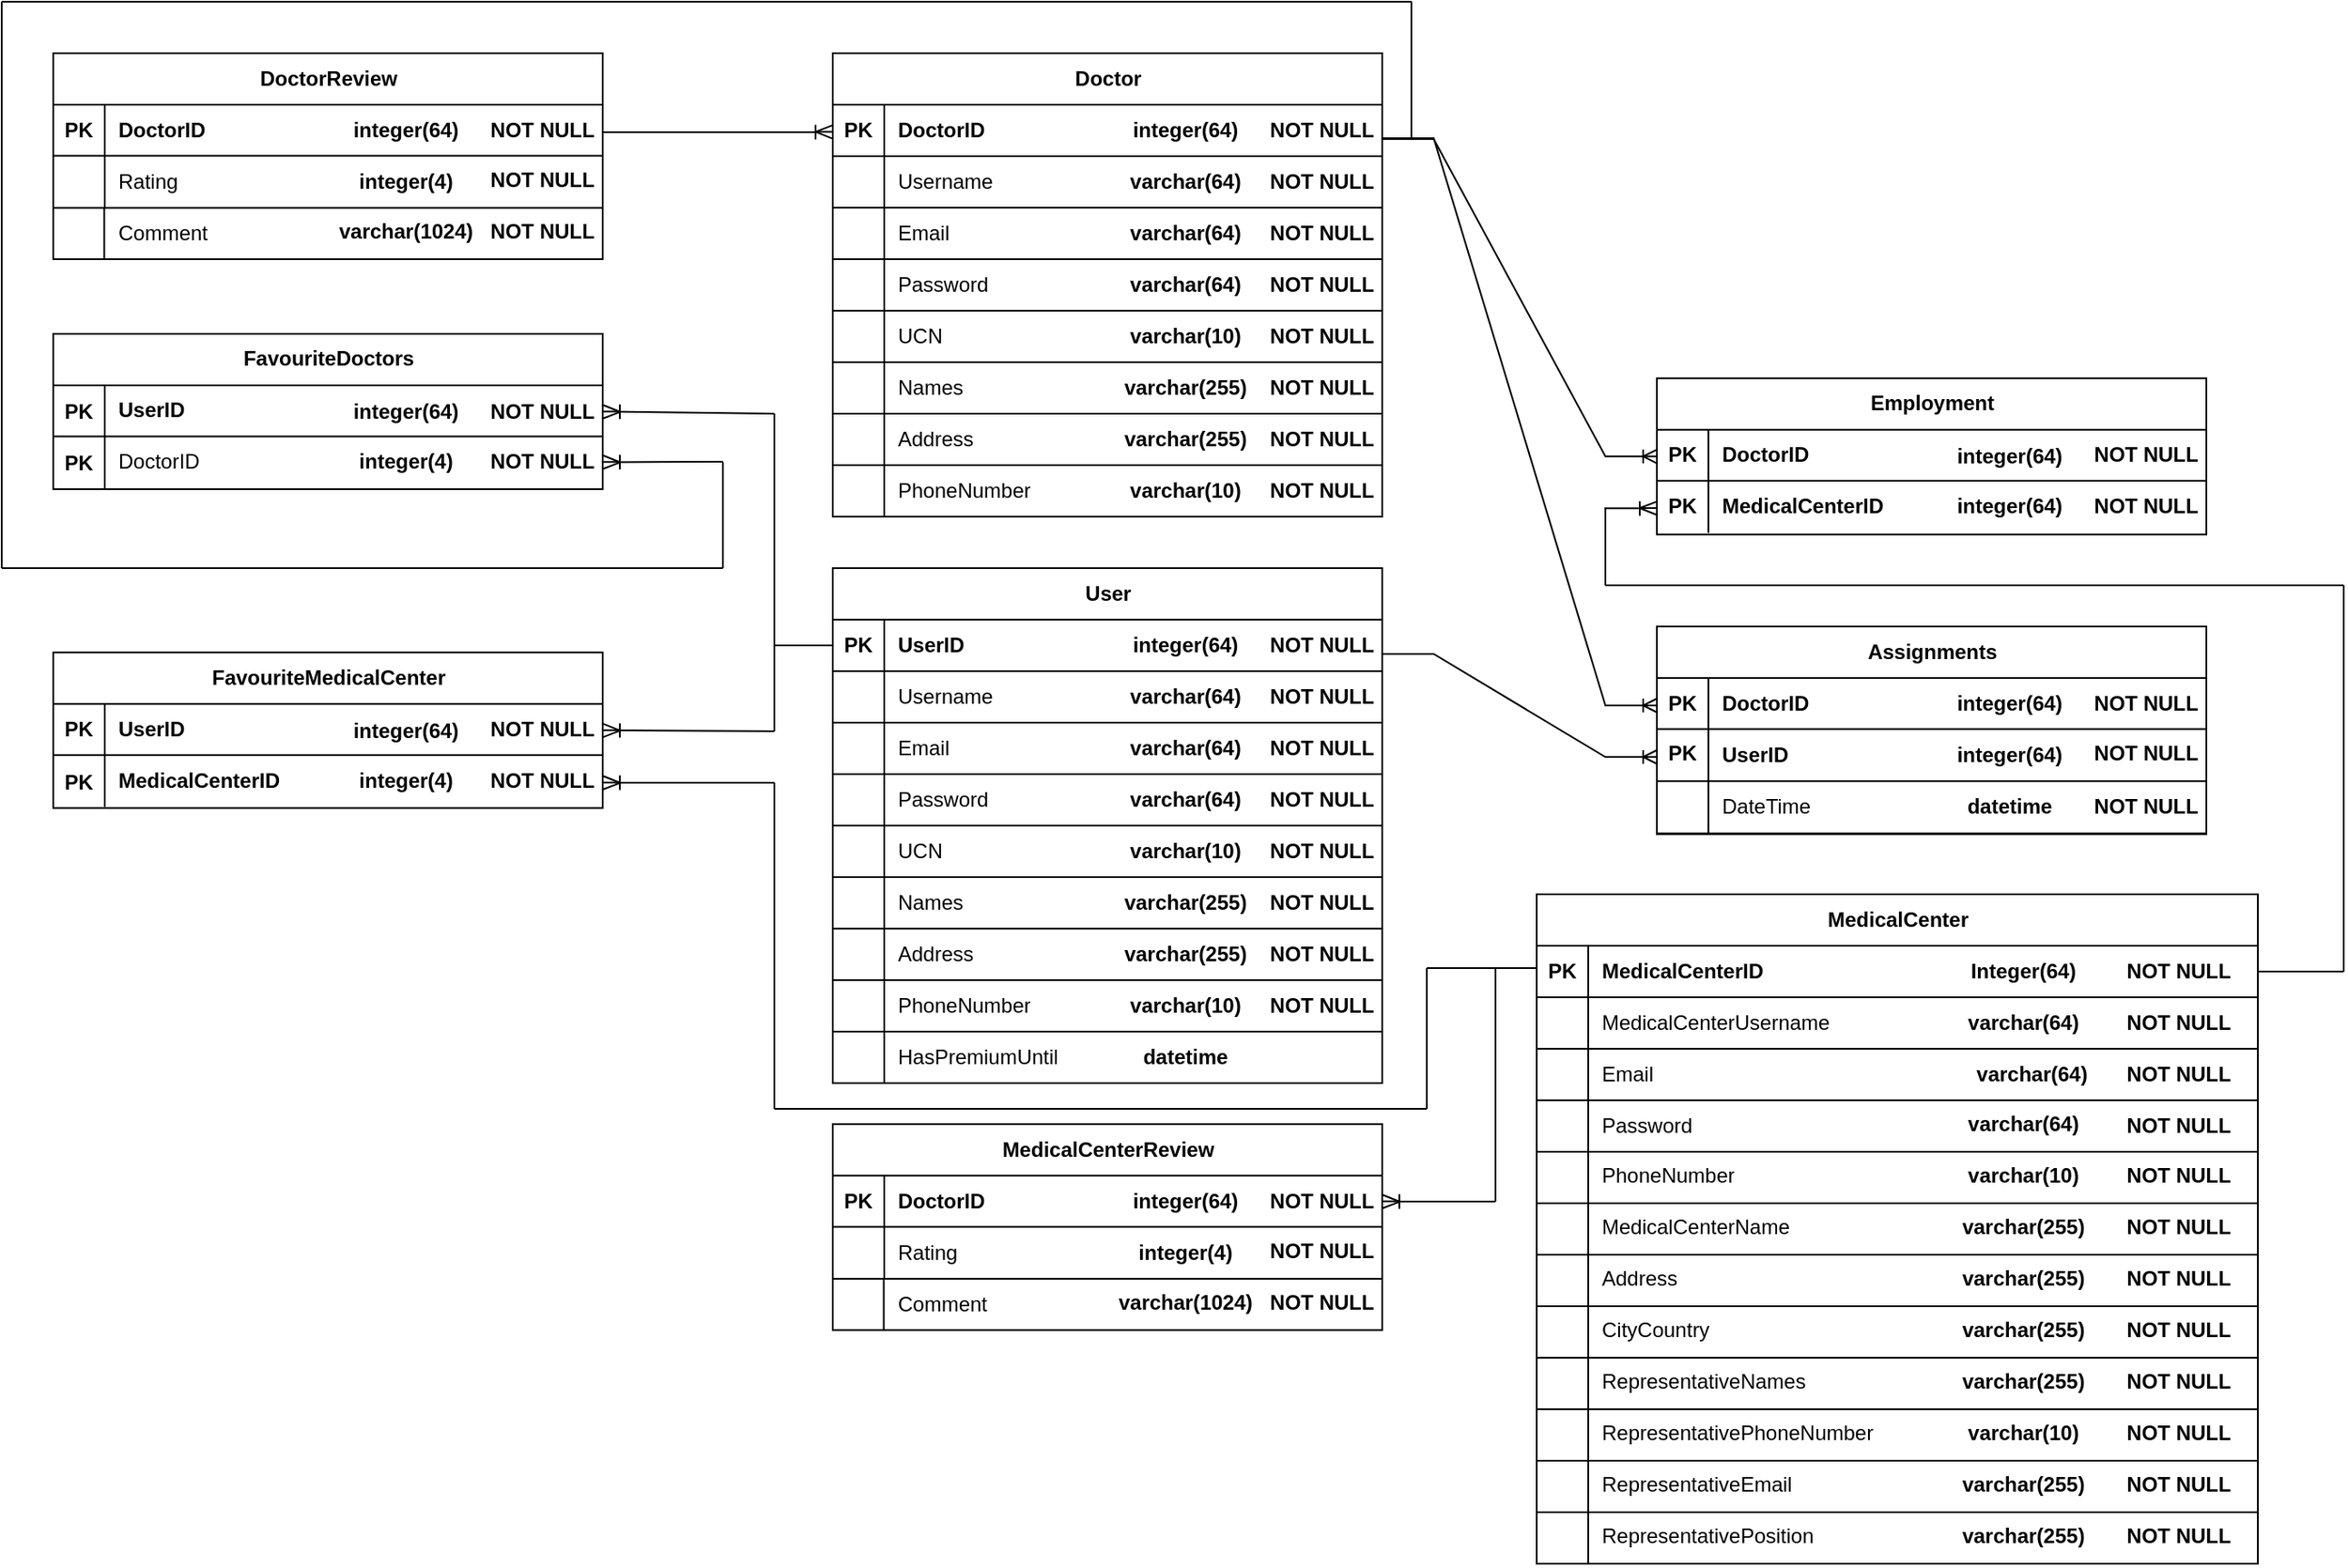 <mxfile version="21.7.5" type="device">
  <diagram id="R2lEEEUBdFMjLlhIrx00" name="Page-1">
    <mxGraphModel dx="2876" dy="1240" grid="1" gridSize="10" guides="1" tooltips="1" connect="1" arrows="1" fold="1" page="1" pageScale="1" pageWidth="850" pageHeight="1100" math="0" shadow="0" extFonts="Permanent Marker^https://fonts.googleapis.com/css?family=Permanent+Marker">
      <root>
        <mxCell id="0" />
        <mxCell id="1" parent="0" />
        <mxCell id="MTy-CeRvN0DArt2pfCo6-20" value="" style="group" parent="1" vertex="1" connectable="0">
          <mxGeometry x="-16" y="420" width="320" height="300" as="geometry" />
        </mxCell>
        <mxCell id="ggz4SEzuD-9y7MbeMjTg-1" value="User" style="shape=table;startSize=30;container=1;collapsible=1;childLayout=tableLayout;fixedRows=1;rowLines=0;fontStyle=1;align=center;resizeLast=1;html=1;" parent="MTy-CeRvN0DArt2pfCo6-20" vertex="1">
          <mxGeometry width="320" height="300" as="geometry">
            <mxRectangle width="70" height="30" as="alternateBounds" />
          </mxGeometry>
        </mxCell>
        <mxCell id="ggz4SEzuD-9y7MbeMjTg-5" value="" style="shape=tableRow;horizontal=0;startSize=0;swimlaneHead=0;swimlaneBody=0;fillColor=none;collapsible=0;dropTarget=0;points=[[0,0.5],[1,0.5]];portConstraint=eastwest;top=0;left=0;right=0;bottom=0;" parent="ggz4SEzuD-9y7MbeMjTg-1" vertex="1">
          <mxGeometry y="30" width="320" height="30" as="geometry" />
        </mxCell>
        <mxCell id="ggz4SEzuD-9y7MbeMjTg-6" value="" style="shape=partialRectangle;connectable=0;fillColor=none;top=0;left=0;bottom=0;right=0;editable=1;overflow=hidden;whiteSpace=wrap;html=1;" parent="ggz4SEzuD-9y7MbeMjTg-5" vertex="1">
          <mxGeometry width="30" height="30" as="geometry">
            <mxRectangle width="30" height="30" as="alternateBounds" />
          </mxGeometry>
        </mxCell>
        <mxCell id="ggz4SEzuD-9y7MbeMjTg-7" value="&lt;b&gt;UserID&lt;/b&gt;" style="shape=partialRectangle;connectable=0;fillColor=none;top=0;left=0;bottom=0;right=0;align=left;spacingLeft=6;overflow=hidden;whiteSpace=wrap;html=1;" parent="ggz4SEzuD-9y7MbeMjTg-5" vertex="1">
          <mxGeometry x="30" width="290" height="30" as="geometry">
            <mxRectangle width="290" height="30" as="alternateBounds" />
          </mxGeometry>
        </mxCell>
        <mxCell id="ggz4SEzuD-9y7MbeMjTg-8" value="" style="shape=tableRow;horizontal=0;startSize=0;swimlaneHead=0;swimlaneBody=0;fillColor=none;collapsible=0;dropTarget=0;points=[[0,0.5],[1,0.5]];portConstraint=eastwest;top=0;left=0;right=0;bottom=0;" parent="ggz4SEzuD-9y7MbeMjTg-1" vertex="1">
          <mxGeometry y="60" width="320" height="30" as="geometry" />
        </mxCell>
        <mxCell id="ggz4SEzuD-9y7MbeMjTg-9" value="" style="shape=partialRectangle;connectable=0;fillColor=none;top=0;left=0;bottom=0;right=0;editable=1;overflow=hidden;whiteSpace=wrap;html=1;" parent="ggz4SEzuD-9y7MbeMjTg-8" vertex="1">
          <mxGeometry width="320" height="30" as="geometry">
            <mxRectangle width="320" height="30" as="alternateBounds" />
          </mxGeometry>
        </mxCell>
        <mxCell id="ggz4SEzuD-9y7MbeMjTg-11" value="" style="shape=tableRow;horizontal=0;startSize=0;swimlaneHead=0;swimlaneBody=0;fillColor=none;collapsible=0;dropTarget=0;points=[[0,0.5],[1,0.5]];portConstraint=eastwest;top=0;left=0;right=0;bottom=0;" parent="ggz4SEzuD-9y7MbeMjTg-1" vertex="1">
          <mxGeometry y="90" width="320" height="30" as="geometry" />
        </mxCell>
        <mxCell id="ggz4SEzuD-9y7MbeMjTg-12" value="" style="shape=partialRectangle;connectable=0;fillColor=none;top=0;left=0;bottom=0;right=0;editable=1;overflow=hidden;whiteSpace=wrap;html=1;" parent="ggz4SEzuD-9y7MbeMjTg-11" vertex="1">
          <mxGeometry width="30" height="30" as="geometry">
            <mxRectangle width="30" height="30" as="alternateBounds" />
          </mxGeometry>
        </mxCell>
        <mxCell id="ggz4SEzuD-9y7MbeMjTg-13" value="" style="shape=partialRectangle;connectable=0;fillColor=none;top=0;left=0;bottom=0;right=0;align=left;spacingLeft=6;overflow=hidden;whiteSpace=wrap;html=1;" parent="ggz4SEzuD-9y7MbeMjTg-11" vertex="1">
          <mxGeometry x="30" width="290" height="30" as="geometry">
            <mxRectangle width="290" height="30" as="alternateBounds" />
          </mxGeometry>
        </mxCell>
        <mxCell id="ggz4SEzuD-9y7MbeMjTg-14" value="PK" style="shape=partialRectangle;connectable=0;fillColor=none;top=0;left=0;bottom=0;right=0;fontStyle=1;overflow=hidden;whiteSpace=wrap;html=1;" parent="MTy-CeRvN0DArt2pfCo6-20" vertex="1">
          <mxGeometry y="30" width="30" height="30" as="geometry">
            <mxRectangle width="30" height="30" as="alternateBounds" />
          </mxGeometry>
        </mxCell>
        <mxCell id="ggz4SEzuD-9y7MbeMjTg-16" value="" style="line;strokeWidth=1;rotatable=0;dashed=0;labelPosition=right;align=left;verticalAlign=middle;spacingTop=0;spacingLeft=6;points=[];portConstraint=eastwest;" parent="MTy-CeRvN0DArt2pfCo6-20" vertex="1">
          <mxGeometry y="85" width="320" height="10" as="geometry" />
        </mxCell>
        <mxCell id="ggz4SEzuD-9y7MbeMjTg-17" value="" style="line;strokeWidth=1;rotatable=0;dashed=0;labelPosition=right;align=left;verticalAlign=middle;spacingTop=0;spacingLeft=6;points=[];portConstraint=eastwest;" parent="MTy-CeRvN0DArt2pfCo6-20" vertex="1">
          <mxGeometry y="55" width="320" height="10" as="geometry" />
        </mxCell>
        <mxCell id="ggz4SEzuD-9y7MbeMjTg-18" value="" style="shape=partialRectangle;connectable=0;fillColor=none;top=0;left=0;bottom=0;right=0;fontStyle=1;overflow=hidden;whiteSpace=wrap;html=1;" parent="MTy-CeRvN0DArt2pfCo6-20" vertex="1">
          <mxGeometry y="60" width="30" height="30" as="geometry">
            <mxRectangle width="30" height="30" as="alternateBounds" />
          </mxGeometry>
        </mxCell>
        <mxCell id="ggz4SEzuD-9y7MbeMjTg-19" value="&lt;b&gt;varchar(64)&lt;/b&gt;" style="text;html=1;align=center;verticalAlign=middle;resizable=0;points=[];autosize=1;strokeColor=none;fillColor=none;" parent="MTy-CeRvN0DArt2pfCo6-20" vertex="1">
          <mxGeometry x="160" y="90" width="90" height="30" as="geometry" />
        </mxCell>
        <mxCell id="ggz4SEzuD-9y7MbeMjTg-20" value="&lt;b&gt;varchar(64)&lt;/b&gt;" style="text;html=1;align=center;verticalAlign=middle;resizable=0;points=[];autosize=1;strokeColor=none;fillColor=none;" parent="MTy-CeRvN0DArt2pfCo6-20" vertex="1">
          <mxGeometry x="160" y="60" width="90" height="30" as="geometry" />
        </mxCell>
        <mxCell id="ggz4SEzuD-9y7MbeMjTg-21" value="NOT NULL" style="shape=partialRectangle;connectable=0;fillColor=none;top=0;left=0;bottom=0;right=0;fontStyle=1;overflow=hidden;whiteSpace=wrap;html=1;" parent="MTy-CeRvN0DArt2pfCo6-20" vertex="1">
          <mxGeometry x="250" y="60" width="70" height="30" as="geometry">
            <mxRectangle width="30" height="30" as="alternateBounds" />
          </mxGeometry>
        </mxCell>
        <mxCell id="ggz4SEzuD-9y7MbeMjTg-22" value="NOT NULL" style="shape=partialRectangle;connectable=0;fillColor=none;top=0;left=0;bottom=0;right=0;fontStyle=1;overflow=hidden;whiteSpace=wrap;html=1;" parent="MTy-CeRvN0DArt2pfCo6-20" vertex="1">
          <mxGeometry x="250" y="90" width="70" height="30" as="geometry">
            <mxRectangle width="30" height="30" as="alternateBounds" />
          </mxGeometry>
        </mxCell>
        <mxCell id="ggz4SEzuD-9y7MbeMjTg-23" value="NOT NULL" style="shape=partialRectangle;connectable=0;fillColor=none;top=0;left=0;bottom=0;right=0;fontStyle=1;overflow=hidden;whiteSpace=wrap;html=1;" parent="MTy-CeRvN0DArt2pfCo6-20" vertex="1">
          <mxGeometry x="250" y="120" width="70" height="30" as="geometry">
            <mxRectangle width="30" height="30" as="alternateBounds" />
          </mxGeometry>
        </mxCell>
        <mxCell id="ggz4SEzuD-9y7MbeMjTg-24" value="" style="line;strokeWidth=1;rotatable=0;dashed=0;labelPosition=right;align=left;verticalAlign=middle;spacingTop=0;spacingLeft=6;points=[];portConstraint=eastwest;" parent="MTy-CeRvN0DArt2pfCo6-20" vertex="1">
          <mxGeometry y="115" width="320" height="10" as="geometry" />
        </mxCell>
        <mxCell id="MTy-CeRvN0DArt2pfCo6-1" value="&lt;b&gt;varchar(64)&lt;/b&gt;" style="text;html=1;align=center;verticalAlign=middle;resizable=0;points=[];autosize=1;strokeColor=none;fillColor=none;" parent="MTy-CeRvN0DArt2pfCo6-20" vertex="1">
          <mxGeometry x="160" y="120" width="90" height="30" as="geometry" />
        </mxCell>
        <mxCell id="MTy-CeRvN0DArt2pfCo6-2" value="UCN" style="shape=partialRectangle;connectable=0;fillColor=none;top=0;left=0;bottom=0;right=0;align=left;spacingLeft=6;overflow=hidden;whiteSpace=wrap;html=1;" parent="MTy-CeRvN0DArt2pfCo6-20" vertex="1">
          <mxGeometry x="30" y="150" width="290" height="30" as="geometry">
            <mxRectangle width="290" height="30" as="alternateBounds" />
          </mxGeometry>
        </mxCell>
        <mxCell id="MTy-CeRvN0DArt2pfCo6-3" value="NOT NULL" style="shape=partialRectangle;connectable=0;fillColor=none;top=0;left=0;bottom=0;right=0;fontStyle=1;overflow=hidden;whiteSpace=wrap;html=1;" parent="MTy-CeRvN0DArt2pfCo6-20" vertex="1">
          <mxGeometry x="250" y="150" width="70" height="30" as="geometry">
            <mxRectangle width="30" height="30" as="alternateBounds" />
          </mxGeometry>
        </mxCell>
        <mxCell id="MTy-CeRvN0DArt2pfCo6-4" value="" style="line;strokeWidth=1;rotatable=0;dashed=0;labelPosition=right;align=left;verticalAlign=middle;spacingTop=0;spacingLeft=6;points=[];portConstraint=eastwest;" parent="MTy-CeRvN0DArt2pfCo6-20" vertex="1">
          <mxGeometry y="145" width="320" height="10" as="geometry" />
        </mxCell>
        <mxCell id="MTy-CeRvN0DArt2pfCo6-5" value="&lt;b&gt;varchar(10)&lt;/b&gt;" style="text;html=1;align=center;verticalAlign=middle;resizable=0;points=[];autosize=1;strokeColor=none;fillColor=none;" parent="MTy-CeRvN0DArt2pfCo6-20" vertex="1">
          <mxGeometry x="160" y="150" width="90" height="30" as="geometry" />
        </mxCell>
        <mxCell id="MTy-CeRvN0DArt2pfCo6-6" value="Names" style="shape=partialRectangle;connectable=0;fillColor=none;top=0;left=0;bottom=0;right=0;align=left;spacingLeft=6;overflow=hidden;whiteSpace=wrap;html=1;" parent="MTy-CeRvN0DArt2pfCo6-20" vertex="1">
          <mxGeometry x="30" y="180" width="290" height="30" as="geometry">
            <mxRectangle width="290" height="30" as="alternateBounds" />
          </mxGeometry>
        </mxCell>
        <mxCell id="MTy-CeRvN0DArt2pfCo6-7" value="NOT NULL" style="shape=partialRectangle;connectable=0;fillColor=none;top=0;left=0;bottom=0;right=0;fontStyle=1;overflow=hidden;whiteSpace=wrap;html=1;" parent="MTy-CeRvN0DArt2pfCo6-20" vertex="1">
          <mxGeometry x="250" y="180" width="70" height="30" as="geometry">
            <mxRectangle width="30" height="30" as="alternateBounds" />
          </mxGeometry>
        </mxCell>
        <mxCell id="MTy-CeRvN0DArt2pfCo6-8" value="" style="line;strokeWidth=1;rotatable=0;dashed=0;labelPosition=right;align=left;verticalAlign=middle;spacingTop=0;spacingLeft=6;points=[];portConstraint=eastwest;" parent="MTy-CeRvN0DArt2pfCo6-20" vertex="1">
          <mxGeometry y="175" width="320" height="10" as="geometry" />
        </mxCell>
        <mxCell id="MTy-CeRvN0DArt2pfCo6-9" value="&lt;b&gt;varchar(255)&lt;/b&gt;" style="text;html=1;align=center;verticalAlign=middle;resizable=0;points=[];autosize=1;strokeColor=none;fillColor=none;" parent="MTy-CeRvN0DArt2pfCo6-20" vertex="1">
          <mxGeometry x="160" y="180" width="90" height="30" as="geometry" />
        </mxCell>
        <mxCell id="MTy-CeRvN0DArt2pfCo6-10" value="Address" style="shape=partialRectangle;connectable=0;fillColor=none;top=0;left=0;bottom=0;right=0;align=left;spacingLeft=6;overflow=hidden;whiteSpace=wrap;html=1;" parent="MTy-CeRvN0DArt2pfCo6-20" vertex="1">
          <mxGeometry x="30" y="210" width="290" height="30" as="geometry">
            <mxRectangle width="290" height="30" as="alternateBounds" />
          </mxGeometry>
        </mxCell>
        <mxCell id="MTy-CeRvN0DArt2pfCo6-11" value="NOT NULL" style="shape=partialRectangle;connectable=0;fillColor=none;top=0;left=0;bottom=0;right=0;fontStyle=1;overflow=hidden;whiteSpace=wrap;html=1;" parent="MTy-CeRvN0DArt2pfCo6-20" vertex="1">
          <mxGeometry x="250" y="210" width="70" height="30" as="geometry">
            <mxRectangle width="30" height="30" as="alternateBounds" />
          </mxGeometry>
        </mxCell>
        <mxCell id="MTy-CeRvN0DArt2pfCo6-12" value="" style="line;strokeWidth=1;rotatable=0;dashed=0;labelPosition=right;align=left;verticalAlign=middle;spacingTop=0;spacingLeft=6;points=[];portConstraint=eastwest;" parent="MTy-CeRvN0DArt2pfCo6-20" vertex="1">
          <mxGeometry y="205" width="320" height="10" as="geometry" />
        </mxCell>
        <mxCell id="MTy-CeRvN0DArt2pfCo6-13" value="&lt;b&gt;varchar(255)&lt;/b&gt;" style="text;html=1;align=center;verticalAlign=middle;resizable=0;points=[];autosize=1;strokeColor=none;fillColor=none;" parent="MTy-CeRvN0DArt2pfCo6-20" vertex="1">
          <mxGeometry x="160" y="210" width="90" height="30" as="geometry" />
        </mxCell>
        <mxCell id="MTy-CeRvN0DArt2pfCo6-14" value="PhoneNumber" style="shape=partialRectangle;connectable=0;fillColor=none;top=0;left=0;bottom=0;right=0;align=left;spacingLeft=6;overflow=hidden;whiteSpace=wrap;html=1;" parent="MTy-CeRvN0DArt2pfCo6-20" vertex="1">
          <mxGeometry x="30" y="240" width="290" height="30" as="geometry">
            <mxRectangle width="290" height="30" as="alternateBounds" />
          </mxGeometry>
        </mxCell>
        <mxCell id="MTy-CeRvN0DArt2pfCo6-15" value="NOT NULL" style="shape=partialRectangle;connectable=0;fillColor=none;top=0;left=0;bottom=0;right=0;fontStyle=1;overflow=hidden;whiteSpace=wrap;html=1;" parent="MTy-CeRvN0DArt2pfCo6-20" vertex="1">
          <mxGeometry x="250" y="240" width="70" height="30" as="geometry">
            <mxRectangle width="30" height="30" as="alternateBounds" />
          </mxGeometry>
        </mxCell>
        <mxCell id="MTy-CeRvN0DArt2pfCo6-17" value="&lt;b&gt;varchar(10)&lt;/b&gt;" style="text;html=1;align=center;verticalAlign=middle;resizable=0;points=[];autosize=1;strokeColor=none;fillColor=none;" parent="MTy-CeRvN0DArt2pfCo6-20" vertex="1">
          <mxGeometry x="160" y="240" width="90" height="30" as="geometry" />
        </mxCell>
        <mxCell id="MTy-CeRvN0DArt2pfCo6-18" value="" style="shape=partialRectangle;connectable=0;fillColor=none;top=0;left=0;bottom=0;right=0;editable=1;overflow=hidden;whiteSpace=wrap;html=1;" parent="MTy-CeRvN0DArt2pfCo6-20" vertex="1">
          <mxGeometry y="120" width="30" height="30" as="geometry">
            <mxRectangle width="30" height="30" as="alternateBounds" />
          </mxGeometry>
        </mxCell>
        <mxCell id="MTy-CeRvN0DArt2pfCo6-19" value="" style="endArrow=none;html=1;rounded=0;" parent="MTy-CeRvN0DArt2pfCo6-20" edge="1">
          <mxGeometry width="50" height="50" relative="1" as="geometry">
            <mxPoint x="30" y="120" as="sourcePoint" />
            <mxPoint x="30" y="300" as="targetPoint" />
          </mxGeometry>
        </mxCell>
        <mxCell id="MTy-CeRvN0DArt2pfCo6-232" value="" style="line;strokeWidth=1;rotatable=0;dashed=0;labelPosition=right;align=left;verticalAlign=middle;spacingTop=0;spacingLeft=6;points=[];portConstraint=eastwest;" parent="MTy-CeRvN0DArt2pfCo6-20" vertex="1">
          <mxGeometry y="235" width="320" height="10" as="geometry" />
        </mxCell>
        <mxCell id="MTy-CeRvN0DArt2pfCo6-233" value="Password" style="shape=partialRectangle;connectable=0;fillColor=none;top=0;left=0;bottom=0;right=0;align=left;spacingLeft=6;overflow=hidden;whiteSpace=wrap;html=1;" parent="MTy-CeRvN0DArt2pfCo6-20" vertex="1">
          <mxGeometry x="30" y="120" width="290" height="30" as="geometry">
            <mxRectangle width="290" height="30" as="alternateBounds" />
          </mxGeometry>
        </mxCell>
        <mxCell id="ggz4SEzuD-9y7MbeMjTg-10" value="Email" style="shape=partialRectangle;connectable=0;fillColor=none;top=0;left=0;bottom=0;right=0;align=left;spacingLeft=6;overflow=hidden;whiteSpace=wrap;html=1;" parent="MTy-CeRvN0DArt2pfCo6-20" vertex="1">
          <mxGeometry x="30" y="90" width="130" height="30" as="geometry">
            <mxRectangle width="290" height="30" as="alternateBounds" />
          </mxGeometry>
        </mxCell>
        <mxCell id="MTy-CeRvN0DArt2pfCo6-235" value="Username" style="shape=partialRectangle;connectable=0;fillColor=none;top=0;left=0;bottom=0;right=0;align=left;spacingLeft=6;overflow=hidden;whiteSpace=wrap;html=1;" parent="MTy-CeRvN0DArt2pfCo6-20" vertex="1">
          <mxGeometry x="30" y="60" width="130" height="30" as="geometry">
            <mxRectangle width="290" height="30" as="alternateBounds" />
          </mxGeometry>
        </mxCell>
        <mxCell id="MTy-CeRvN0DArt2pfCo6-236" value="&lt;b&gt;integer(64)&lt;/b&gt;" style="text;html=1;align=center;verticalAlign=middle;resizable=0;points=[];autosize=1;strokeColor=none;fillColor=none;" parent="MTy-CeRvN0DArt2pfCo6-20" vertex="1">
          <mxGeometry x="165" y="30" width="80" height="30" as="geometry" />
        </mxCell>
        <mxCell id="MTy-CeRvN0DArt2pfCo6-237" value="NOT NULL" style="shape=partialRectangle;connectable=0;fillColor=none;top=0;left=0;bottom=0;right=0;fontStyle=1;overflow=hidden;whiteSpace=wrap;html=1;" parent="MTy-CeRvN0DArt2pfCo6-20" vertex="1">
          <mxGeometry x="250" y="30" width="70" height="30" as="geometry">
            <mxRectangle width="30" height="30" as="alternateBounds" />
          </mxGeometry>
        </mxCell>
        <mxCell id="aKff7ISgaeGH02d5SOeT-93" value="" style="line;strokeWidth=1;rotatable=0;dashed=0;labelPosition=right;align=left;verticalAlign=middle;spacingTop=0;spacingLeft=6;points=[];portConstraint=eastwest;" vertex="1" parent="MTy-CeRvN0DArt2pfCo6-20">
          <mxGeometry y="265" width="320" height="10" as="geometry" />
        </mxCell>
        <mxCell id="aKff7ISgaeGH02d5SOeT-94" value="HasPremiumUntil" style="shape=partialRectangle;connectable=0;fillColor=none;top=0;left=0;bottom=0;right=0;align=left;spacingLeft=6;overflow=hidden;whiteSpace=wrap;html=1;" vertex="1" parent="MTy-CeRvN0DArt2pfCo6-20">
          <mxGeometry x="30" y="270" width="290" height="30" as="geometry">
            <mxRectangle width="290" height="30" as="alternateBounds" />
          </mxGeometry>
        </mxCell>
        <mxCell id="aKff7ISgaeGH02d5SOeT-95" value="" style="shape=partialRectangle;connectable=0;fillColor=none;top=0;left=0;bottom=0;right=0;fontStyle=1;overflow=hidden;whiteSpace=wrap;html=1;" vertex="1" parent="MTy-CeRvN0DArt2pfCo6-20">
          <mxGeometry x="250" y="270" width="70" height="30" as="geometry">
            <mxRectangle width="30" height="30" as="alternateBounds" />
          </mxGeometry>
        </mxCell>
        <mxCell id="aKff7ISgaeGH02d5SOeT-96" value="&lt;b&gt;datetime&lt;/b&gt;" style="text;html=1;align=center;verticalAlign=middle;resizable=0;points=[];autosize=1;strokeColor=none;fillColor=none;" vertex="1" parent="MTy-CeRvN0DArt2pfCo6-20">
          <mxGeometry x="170" y="270" width="70" height="30" as="geometry" />
        </mxCell>
        <mxCell id="MTy-CeRvN0DArt2pfCo6-240" value="" style="group" parent="1" vertex="1" connectable="0">
          <mxGeometry x="-16" y="120" width="320" height="270" as="geometry" />
        </mxCell>
        <mxCell id="MTy-CeRvN0DArt2pfCo6-241" value="Doctor" style="shape=table;startSize=30;container=1;collapsible=1;childLayout=tableLayout;fixedRows=1;rowLines=0;fontStyle=1;align=center;resizeLast=1;html=1;" parent="MTy-CeRvN0DArt2pfCo6-240" vertex="1">
          <mxGeometry width="320" height="270" as="geometry">
            <mxRectangle width="70" height="30" as="alternateBounds" />
          </mxGeometry>
        </mxCell>
        <mxCell id="MTy-CeRvN0DArt2pfCo6-242" value="" style="shape=tableRow;horizontal=0;startSize=0;swimlaneHead=0;swimlaneBody=0;fillColor=none;collapsible=0;dropTarget=0;points=[[0,0.5],[1,0.5]];portConstraint=eastwest;top=0;left=0;right=0;bottom=0;" parent="MTy-CeRvN0DArt2pfCo6-241" vertex="1">
          <mxGeometry y="30" width="320" height="30" as="geometry" />
        </mxCell>
        <mxCell id="MTy-CeRvN0DArt2pfCo6-243" value="" style="shape=partialRectangle;connectable=0;fillColor=none;top=0;left=0;bottom=0;right=0;editable=1;overflow=hidden;whiteSpace=wrap;html=1;" parent="MTy-CeRvN0DArt2pfCo6-242" vertex="1">
          <mxGeometry width="30" height="30" as="geometry">
            <mxRectangle width="30" height="30" as="alternateBounds" />
          </mxGeometry>
        </mxCell>
        <mxCell id="MTy-CeRvN0DArt2pfCo6-244" value="&lt;b&gt;DoctorID&lt;/b&gt;" style="shape=partialRectangle;connectable=0;fillColor=none;top=0;left=0;bottom=0;right=0;align=left;spacingLeft=6;overflow=hidden;whiteSpace=wrap;html=1;" parent="MTy-CeRvN0DArt2pfCo6-242" vertex="1">
          <mxGeometry x="30" width="290" height="30" as="geometry">
            <mxRectangle width="290" height="30" as="alternateBounds" />
          </mxGeometry>
        </mxCell>
        <mxCell id="MTy-CeRvN0DArt2pfCo6-245" value="" style="shape=tableRow;horizontal=0;startSize=0;swimlaneHead=0;swimlaneBody=0;fillColor=none;collapsible=0;dropTarget=0;points=[[0,0.5],[1,0.5]];portConstraint=eastwest;top=0;left=0;right=0;bottom=0;" parent="MTy-CeRvN0DArt2pfCo6-241" vertex="1">
          <mxGeometry y="60" width="320" height="30" as="geometry" />
        </mxCell>
        <mxCell id="MTy-CeRvN0DArt2pfCo6-246" value="" style="shape=partialRectangle;connectable=0;fillColor=none;top=0;left=0;bottom=0;right=0;editable=1;overflow=hidden;whiteSpace=wrap;html=1;" parent="MTy-CeRvN0DArt2pfCo6-245" vertex="1">
          <mxGeometry width="320" height="30" as="geometry">
            <mxRectangle width="320" height="30" as="alternateBounds" />
          </mxGeometry>
        </mxCell>
        <mxCell id="MTy-CeRvN0DArt2pfCo6-247" value="" style="shape=tableRow;horizontal=0;startSize=0;swimlaneHead=0;swimlaneBody=0;fillColor=none;collapsible=0;dropTarget=0;points=[[0,0.5],[1,0.5]];portConstraint=eastwest;top=0;left=0;right=0;bottom=0;" parent="MTy-CeRvN0DArt2pfCo6-241" vertex="1">
          <mxGeometry y="90" width="320" height="30" as="geometry" />
        </mxCell>
        <mxCell id="MTy-CeRvN0DArt2pfCo6-248" value="" style="shape=partialRectangle;connectable=0;fillColor=none;top=0;left=0;bottom=0;right=0;editable=1;overflow=hidden;whiteSpace=wrap;html=1;" parent="MTy-CeRvN0DArt2pfCo6-247" vertex="1">
          <mxGeometry width="30" height="30" as="geometry">
            <mxRectangle width="30" height="30" as="alternateBounds" />
          </mxGeometry>
        </mxCell>
        <mxCell id="MTy-CeRvN0DArt2pfCo6-249" value="" style="shape=partialRectangle;connectable=0;fillColor=none;top=0;left=0;bottom=0;right=0;align=left;spacingLeft=6;overflow=hidden;whiteSpace=wrap;html=1;" parent="MTy-CeRvN0DArt2pfCo6-247" vertex="1">
          <mxGeometry x="30" width="290" height="30" as="geometry">
            <mxRectangle width="290" height="30" as="alternateBounds" />
          </mxGeometry>
        </mxCell>
        <mxCell id="MTy-CeRvN0DArt2pfCo6-250" value="PK" style="shape=partialRectangle;connectable=0;fillColor=none;top=0;left=0;bottom=0;right=0;fontStyle=1;overflow=hidden;whiteSpace=wrap;html=1;" parent="MTy-CeRvN0DArt2pfCo6-240" vertex="1">
          <mxGeometry y="30" width="30" height="30" as="geometry">
            <mxRectangle width="30" height="30" as="alternateBounds" />
          </mxGeometry>
        </mxCell>
        <mxCell id="MTy-CeRvN0DArt2pfCo6-251" value="" style="line;strokeWidth=1;rotatable=0;dashed=0;labelPosition=right;align=left;verticalAlign=middle;spacingTop=0;spacingLeft=6;points=[];portConstraint=eastwest;" parent="MTy-CeRvN0DArt2pfCo6-240" vertex="1">
          <mxGeometry y="85" width="320" height="10" as="geometry" />
        </mxCell>
        <mxCell id="MTy-CeRvN0DArt2pfCo6-252" value="" style="line;strokeWidth=1;rotatable=0;dashed=0;labelPosition=right;align=left;verticalAlign=middle;spacingTop=0;spacingLeft=6;points=[];portConstraint=eastwest;" parent="MTy-CeRvN0DArt2pfCo6-240" vertex="1">
          <mxGeometry y="55" width="320" height="10" as="geometry" />
        </mxCell>
        <mxCell id="MTy-CeRvN0DArt2pfCo6-254" value="&lt;b&gt;varchar(64)&lt;/b&gt;" style="text;html=1;align=center;verticalAlign=middle;resizable=0;points=[];autosize=1;strokeColor=none;fillColor=none;" parent="MTy-CeRvN0DArt2pfCo6-240" vertex="1">
          <mxGeometry x="160" y="90" width="90" height="30" as="geometry" />
        </mxCell>
        <mxCell id="MTy-CeRvN0DArt2pfCo6-255" value="&lt;b&gt;varchar(64)&lt;/b&gt;" style="text;html=1;align=center;verticalAlign=middle;resizable=0;points=[];autosize=1;strokeColor=none;fillColor=none;" parent="MTy-CeRvN0DArt2pfCo6-240" vertex="1">
          <mxGeometry x="160" y="60" width="90" height="30" as="geometry" />
        </mxCell>
        <mxCell id="MTy-CeRvN0DArt2pfCo6-256" value="NOT NULL" style="shape=partialRectangle;connectable=0;fillColor=none;top=0;left=0;bottom=0;right=0;fontStyle=1;overflow=hidden;whiteSpace=wrap;html=1;" parent="MTy-CeRvN0DArt2pfCo6-240" vertex="1">
          <mxGeometry x="250" y="60" width="70" height="30" as="geometry">
            <mxRectangle width="30" height="30" as="alternateBounds" />
          </mxGeometry>
        </mxCell>
        <mxCell id="MTy-CeRvN0DArt2pfCo6-257" value="NOT NULL" style="shape=partialRectangle;connectable=0;fillColor=none;top=0;left=0;bottom=0;right=0;fontStyle=1;overflow=hidden;whiteSpace=wrap;html=1;" parent="MTy-CeRvN0DArt2pfCo6-240" vertex="1">
          <mxGeometry x="250" y="90" width="70" height="30" as="geometry">
            <mxRectangle width="30" height="30" as="alternateBounds" />
          </mxGeometry>
        </mxCell>
        <mxCell id="MTy-CeRvN0DArt2pfCo6-258" value="NOT NULL" style="shape=partialRectangle;connectable=0;fillColor=none;top=0;left=0;bottom=0;right=0;fontStyle=1;overflow=hidden;whiteSpace=wrap;html=1;" parent="MTy-CeRvN0DArt2pfCo6-240" vertex="1">
          <mxGeometry x="250" y="120" width="70" height="30" as="geometry">
            <mxRectangle width="30" height="30" as="alternateBounds" />
          </mxGeometry>
        </mxCell>
        <mxCell id="MTy-CeRvN0DArt2pfCo6-259" value="" style="line;strokeWidth=1;rotatable=0;dashed=0;labelPosition=right;align=left;verticalAlign=middle;spacingTop=0;spacingLeft=6;points=[];portConstraint=eastwest;" parent="MTy-CeRvN0DArt2pfCo6-240" vertex="1">
          <mxGeometry y="115" width="320" height="10" as="geometry" />
        </mxCell>
        <mxCell id="MTy-CeRvN0DArt2pfCo6-260" value="&lt;b&gt;varchar(64)&lt;/b&gt;" style="text;html=1;align=center;verticalAlign=middle;resizable=0;points=[];autosize=1;strokeColor=none;fillColor=none;" parent="MTy-CeRvN0DArt2pfCo6-240" vertex="1">
          <mxGeometry x="160" y="120" width="90" height="30" as="geometry" />
        </mxCell>
        <mxCell id="MTy-CeRvN0DArt2pfCo6-261" value="UCN" style="shape=partialRectangle;connectable=0;fillColor=none;top=0;left=0;bottom=0;right=0;align=left;spacingLeft=6;overflow=hidden;whiteSpace=wrap;html=1;" parent="MTy-CeRvN0DArt2pfCo6-240" vertex="1">
          <mxGeometry x="30" y="150" width="290" height="30" as="geometry">
            <mxRectangle width="290" height="30" as="alternateBounds" />
          </mxGeometry>
        </mxCell>
        <mxCell id="MTy-CeRvN0DArt2pfCo6-262" value="NOT NULL" style="shape=partialRectangle;connectable=0;fillColor=none;top=0;left=0;bottom=0;right=0;fontStyle=1;overflow=hidden;whiteSpace=wrap;html=1;" parent="MTy-CeRvN0DArt2pfCo6-240" vertex="1">
          <mxGeometry x="250" y="150" width="70" height="30" as="geometry">
            <mxRectangle width="30" height="30" as="alternateBounds" />
          </mxGeometry>
        </mxCell>
        <mxCell id="MTy-CeRvN0DArt2pfCo6-263" value="" style="line;strokeWidth=1;rotatable=0;dashed=0;labelPosition=right;align=left;verticalAlign=middle;spacingTop=0;spacingLeft=6;points=[];portConstraint=eastwest;" parent="MTy-CeRvN0DArt2pfCo6-240" vertex="1">
          <mxGeometry y="145" width="320" height="10" as="geometry" />
        </mxCell>
        <mxCell id="MTy-CeRvN0DArt2pfCo6-264" value="&lt;b&gt;varchar(10)&lt;/b&gt;" style="text;html=1;align=center;verticalAlign=middle;resizable=0;points=[];autosize=1;strokeColor=none;fillColor=none;" parent="MTy-CeRvN0DArt2pfCo6-240" vertex="1">
          <mxGeometry x="160" y="150" width="90" height="30" as="geometry" />
        </mxCell>
        <mxCell id="MTy-CeRvN0DArt2pfCo6-265" value="Names" style="shape=partialRectangle;connectable=0;fillColor=none;top=0;left=0;bottom=0;right=0;align=left;spacingLeft=6;overflow=hidden;whiteSpace=wrap;html=1;" parent="MTy-CeRvN0DArt2pfCo6-240" vertex="1">
          <mxGeometry x="30" y="180" width="290" height="30" as="geometry">
            <mxRectangle width="290" height="30" as="alternateBounds" />
          </mxGeometry>
        </mxCell>
        <mxCell id="MTy-CeRvN0DArt2pfCo6-266" value="NOT NULL" style="shape=partialRectangle;connectable=0;fillColor=none;top=0;left=0;bottom=0;right=0;fontStyle=1;overflow=hidden;whiteSpace=wrap;html=1;" parent="MTy-CeRvN0DArt2pfCo6-240" vertex="1">
          <mxGeometry x="250" y="180" width="70" height="30" as="geometry">
            <mxRectangle width="30" height="30" as="alternateBounds" />
          </mxGeometry>
        </mxCell>
        <mxCell id="MTy-CeRvN0DArt2pfCo6-267" value="" style="line;strokeWidth=1;rotatable=0;dashed=0;labelPosition=right;align=left;verticalAlign=middle;spacingTop=0;spacingLeft=6;points=[];portConstraint=eastwest;" parent="MTy-CeRvN0DArt2pfCo6-240" vertex="1">
          <mxGeometry y="175" width="320" height="10" as="geometry" />
        </mxCell>
        <mxCell id="MTy-CeRvN0DArt2pfCo6-268" value="&lt;b&gt;varchar(255)&lt;/b&gt;" style="text;html=1;align=center;verticalAlign=middle;resizable=0;points=[];autosize=1;strokeColor=none;fillColor=none;" parent="MTy-CeRvN0DArt2pfCo6-240" vertex="1">
          <mxGeometry x="160" y="180" width="90" height="30" as="geometry" />
        </mxCell>
        <mxCell id="MTy-CeRvN0DArt2pfCo6-269" value="Address" style="shape=partialRectangle;connectable=0;fillColor=none;top=0;left=0;bottom=0;right=0;align=left;spacingLeft=6;overflow=hidden;whiteSpace=wrap;html=1;" parent="MTy-CeRvN0DArt2pfCo6-240" vertex="1">
          <mxGeometry x="30" y="210" width="290" height="30" as="geometry">
            <mxRectangle width="290" height="30" as="alternateBounds" />
          </mxGeometry>
        </mxCell>
        <mxCell id="MTy-CeRvN0DArt2pfCo6-270" value="NOT NULL" style="shape=partialRectangle;connectable=0;fillColor=none;top=0;left=0;bottom=0;right=0;fontStyle=1;overflow=hidden;whiteSpace=wrap;html=1;" parent="MTy-CeRvN0DArt2pfCo6-240" vertex="1">
          <mxGeometry x="250" y="210" width="70" height="30" as="geometry">
            <mxRectangle width="30" height="30" as="alternateBounds" />
          </mxGeometry>
        </mxCell>
        <mxCell id="MTy-CeRvN0DArt2pfCo6-271" value="" style="line;strokeWidth=1;rotatable=0;dashed=0;labelPosition=right;align=left;verticalAlign=middle;spacingTop=0;spacingLeft=6;points=[];portConstraint=eastwest;" parent="MTy-CeRvN0DArt2pfCo6-240" vertex="1">
          <mxGeometry y="205" width="320" height="10" as="geometry" />
        </mxCell>
        <mxCell id="MTy-CeRvN0DArt2pfCo6-272" value="&lt;b&gt;varchar(255)&lt;/b&gt;" style="text;html=1;align=center;verticalAlign=middle;resizable=0;points=[];autosize=1;strokeColor=none;fillColor=none;" parent="MTy-CeRvN0DArt2pfCo6-240" vertex="1">
          <mxGeometry x="160" y="210" width="90" height="30" as="geometry" />
        </mxCell>
        <mxCell id="MTy-CeRvN0DArt2pfCo6-273" value="PhoneNumber" style="shape=partialRectangle;connectable=0;fillColor=none;top=0;left=0;bottom=0;right=0;align=left;spacingLeft=6;overflow=hidden;whiteSpace=wrap;html=1;" parent="MTy-CeRvN0DArt2pfCo6-240" vertex="1">
          <mxGeometry x="30" y="240" width="290" height="30" as="geometry">
            <mxRectangle width="290" height="30" as="alternateBounds" />
          </mxGeometry>
        </mxCell>
        <mxCell id="MTy-CeRvN0DArt2pfCo6-274" value="NOT NULL" style="shape=partialRectangle;connectable=0;fillColor=none;top=0;left=0;bottom=0;right=0;fontStyle=1;overflow=hidden;whiteSpace=wrap;html=1;" parent="MTy-CeRvN0DArt2pfCo6-240" vertex="1">
          <mxGeometry x="250" y="240" width="70" height="30" as="geometry">
            <mxRectangle width="30" height="30" as="alternateBounds" />
          </mxGeometry>
        </mxCell>
        <mxCell id="MTy-CeRvN0DArt2pfCo6-275" value="&lt;b&gt;varchar(10)&lt;/b&gt;" style="text;html=1;align=center;verticalAlign=middle;resizable=0;points=[];autosize=1;strokeColor=none;fillColor=none;" parent="MTy-CeRvN0DArt2pfCo6-240" vertex="1">
          <mxGeometry x="160" y="240" width="90" height="30" as="geometry" />
        </mxCell>
        <mxCell id="MTy-CeRvN0DArt2pfCo6-276" value="" style="shape=partialRectangle;connectable=0;fillColor=none;top=0;left=0;bottom=0;right=0;editable=1;overflow=hidden;whiteSpace=wrap;html=1;" parent="MTy-CeRvN0DArt2pfCo6-240" vertex="1">
          <mxGeometry y="120" width="30" height="30" as="geometry">
            <mxRectangle width="30" height="30" as="alternateBounds" />
          </mxGeometry>
        </mxCell>
        <mxCell id="MTy-CeRvN0DArt2pfCo6-277" value="" style="endArrow=none;html=1;rounded=0;" parent="MTy-CeRvN0DArt2pfCo6-240" edge="1">
          <mxGeometry width="50" height="50" relative="1" as="geometry">
            <mxPoint x="30" y="120" as="sourcePoint" />
            <mxPoint x="30" y="270" as="targetPoint" />
          </mxGeometry>
        </mxCell>
        <mxCell id="MTy-CeRvN0DArt2pfCo6-278" value="" style="line;strokeWidth=1;rotatable=0;dashed=0;labelPosition=right;align=left;verticalAlign=middle;spacingTop=0;spacingLeft=6;points=[];portConstraint=eastwest;" parent="MTy-CeRvN0DArt2pfCo6-240" vertex="1">
          <mxGeometry y="235" width="320" height="10" as="geometry" />
        </mxCell>
        <mxCell id="MTy-CeRvN0DArt2pfCo6-279" value="Password" style="shape=partialRectangle;connectable=0;fillColor=none;top=0;left=0;bottom=0;right=0;align=left;spacingLeft=6;overflow=hidden;whiteSpace=wrap;html=1;" parent="MTy-CeRvN0DArt2pfCo6-240" vertex="1">
          <mxGeometry x="30" y="120" width="290" height="30" as="geometry">
            <mxRectangle width="290" height="30" as="alternateBounds" />
          </mxGeometry>
        </mxCell>
        <mxCell id="MTy-CeRvN0DArt2pfCo6-280" value="" style="shape=partialRectangle;connectable=0;fillColor=none;top=0;left=0;bottom=0;right=0;fontStyle=1;overflow=hidden;whiteSpace=wrap;html=1;" parent="MTy-CeRvN0DArt2pfCo6-240" vertex="1">
          <mxGeometry y="90" width="30" height="30" as="geometry">
            <mxRectangle width="30" height="30" as="alternateBounds" />
          </mxGeometry>
        </mxCell>
        <mxCell id="MTy-CeRvN0DArt2pfCo6-281" value="Email" style="shape=partialRectangle;connectable=0;fillColor=none;top=0;left=0;bottom=0;right=0;align=left;spacingLeft=6;overflow=hidden;whiteSpace=wrap;html=1;" parent="MTy-CeRvN0DArt2pfCo6-240" vertex="1">
          <mxGeometry x="30" y="90" width="130" height="30" as="geometry">
            <mxRectangle width="290" height="30" as="alternateBounds" />
          </mxGeometry>
        </mxCell>
        <mxCell id="MTy-CeRvN0DArt2pfCo6-282" value="Username" style="shape=partialRectangle;connectable=0;fillColor=none;top=0;left=0;bottom=0;right=0;align=left;spacingLeft=6;overflow=hidden;whiteSpace=wrap;html=1;" parent="MTy-CeRvN0DArt2pfCo6-240" vertex="1">
          <mxGeometry x="30" y="60" width="130" height="30" as="geometry">
            <mxRectangle width="290" height="30" as="alternateBounds" />
          </mxGeometry>
        </mxCell>
        <mxCell id="MTy-CeRvN0DArt2pfCo6-283" value="&lt;b&gt;integer(64)&lt;/b&gt;" style="text;html=1;align=center;verticalAlign=middle;resizable=0;points=[];autosize=1;strokeColor=none;fillColor=none;" parent="MTy-CeRvN0DArt2pfCo6-240" vertex="1">
          <mxGeometry x="165" y="30" width="80" height="30" as="geometry" />
        </mxCell>
        <mxCell id="MTy-CeRvN0DArt2pfCo6-284" value="NOT NULL" style="shape=partialRectangle;connectable=0;fillColor=none;top=0;left=0;bottom=0;right=0;fontStyle=1;overflow=hidden;whiteSpace=wrap;html=1;" parent="MTy-CeRvN0DArt2pfCo6-240" vertex="1">
          <mxGeometry x="250" y="30" width="70" height="30" as="geometry">
            <mxRectangle width="30" height="30" as="alternateBounds" />
          </mxGeometry>
        </mxCell>
        <mxCell id="MTy-CeRvN0DArt2pfCo6-293" value="" style="edgeStyle=entityRelationEdgeStyle;fontSize=12;html=1;endArrow=ERoneToMany;rounded=0;" parent="1" edge="1">
          <mxGeometry width="100" height="100" relative="1" as="geometry">
            <mxPoint x="304" y="169.5" as="sourcePoint" />
            <mxPoint x="464" y="500" as="targetPoint" />
          </mxGeometry>
        </mxCell>
        <mxCell id="MTy-CeRvN0DArt2pfCo6-294" value="" style="edgeStyle=entityRelationEdgeStyle;fontSize=12;html=1;endArrow=ERoneToMany;rounded=0;" parent="1" edge="1">
          <mxGeometry width="100" height="100" relative="1" as="geometry">
            <mxPoint x="304" y="470" as="sourcePoint" />
            <mxPoint x="464" y="530" as="targetPoint" />
          </mxGeometry>
        </mxCell>
        <mxCell id="MTy-CeRvN0DArt2pfCo6-295" value="Assignments" style="shape=table;startSize=30;container=1;collapsible=1;childLayout=tableLayout;fixedRows=1;rowLines=0;fontStyle=1;align=center;resizeLast=1;html=1;" parent="1" vertex="1">
          <mxGeometry x="464" y="453.94" width="320" height="121" as="geometry">
            <mxRectangle width="70" height="30" as="alternateBounds" />
          </mxGeometry>
        </mxCell>
        <mxCell id="MTy-CeRvN0DArt2pfCo6-296" value="" style="shape=tableRow;horizontal=0;startSize=0;swimlaneHead=0;swimlaneBody=0;fillColor=none;collapsible=0;dropTarget=0;points=[[0,0.5],[1,0.5]];portConstraint=eastwest;top=0;left=0;right=0;bottom=0;" parent="MTy-CeRvN0DArt2pfCo6-295" vertex="1">
          <mxGeometry y="30" width="320" height="30" as="geometry" />
        </mxCell>
        <mxCell id="MTy-CeRvN0DArt2pfCo6-297" value="" style="shape=partialRectangle;connectable=0;fillColor=none;top=0;left=0;bottom=0;right=0;editable=1;overflow=hidden;whiteSpace=wrap;html=1;" parent="MTy-CeRvN0DArt2pfCo6-296" vertex="1">
          <mxGeometry width="30" height="30" as="geometry">
            <mxRectangle width="30" height="30" as="alternateBounds" />
          </mxGeometry>
        </mxCell>
        <mxCell id="MTy-CeRvN0DArt2pfCo6-298" value="&lt;b&gt;DoctorID&lt;/b&gt;" style="shape=partialRectangle;connectable=0;fillColor=none;top=0;left=0;bottom=0;right=0;align=left;spacingLeft=6;overflow=hidden;whiteSpace=wrap;html=1;" parent="MTy-CeRvN0DArt2pfCo6-296" vertex="1">
          <mxGeometry x="30" width="290" height="30" as="geometry">
            <mxRectangle width="290" height="30" as="alternateBounds" />
          </mxGeometry>
        </mxCell>
        <mxCell id="MTy-CeRvN0DArt2pfCo6-299" value="" style="shape=tableRow;horizontal=0;startSize=0;swimlaneHead=0;swimlaneBody=0;fillColor=none;collapsible=0;dropTarget=0;points=[[0,0.5],[1,0.5]];portConstraint=eastwest;top=0;left=0;right=0;bottom=0;" parent="MTy-CeRvN0DArt2pfCo6-295" vertex="1">
          <mxGeometry y="60" width="320" height="30" as="geometry" />
        </mxCell>
        <mxCell id="MTy-CeRvN0DArt2pfCo6-300" value="" style="shape=partialRectangle;connectable=0;fillColor=none;top=0;left=0;bottom=0;right=0;editable=1;overflow=hidden;whiteSpace=wrap;html=1;" parent="MTy-CeRvN0DArt2pfCo6-299" vertex="1">
          <mxGeometry width="30" height="30" as="geometry">
            <mxRectangle width="30" height="30" as="alternateBounds" />
          </mxGeometry>
        </mxCell>
        <mxCell id="MTy-CeRvN0DArt2pfCo6-301" value="&lt;b&gt;UserID&lt;/b&gt;" style="shape=partialRectangle;connectable=0;fillColor=none;top=0;left=0;bottom=0;right=0;align=left;spacingLeft=6;overflow=hidden;whiteSpace=wrap;html=1;" parent="MTy-CeRvN0DArt2pfCo6-299" vertex="1">
          <mxGeometry x="30" width="290" height="30" as="geometry">
            <mxRectangle width="290" height="30" as="alternateBounds" />
          </mxGeometry>
        </mxCell>
        <mxCell id="MTy-CeRvN0DArt2pfCo6-302" value="" style="shape=tableRow;horizontal=0;startSize=0;swimlaneHead=0;swimlaneBody=0;fillColor=none;collapsible=0;dropTarget=0;points=[[0,0.5],[1,0.5]];portConstraint=eastwest;top=0;left=0;right=0;bottom=0;" parent="MTy-CeRvN0DArt2pfCo6-295" vertex="1">
          <mxGeometry y="90" width="320" height="30" as="geometry" />
        </mxCell>
        <mxCell id="MTy-CeRvN0DArt2pfCo6-303" value="" style="shape=partialRectangle;connectable=0;fillColor=none;top=0;left=0;bottom=0;right=0;editable=1;overflow=hidden;whiteSpace=wrap;html=1;" parent="MTy-CeRvN0DArt2pfCo6-302" vertex="1">
          <mxGeometry width="30" height="30" as="geometry">
            <mxRectangle width="30" height="30" as="alternateBounds" />
          </mxGeometry>
        </mxCell>
        <mxCell id="MTy-CeRvN0DArt2pfCo6-304" value="DateTime" style="shape=partialRectangle;connectable=0;fillColor=none;top=0;left=0;bottom=0;right=0;align=left;spacingLeft=6;overflow=hidden;whiteSpace=wrap;html=1;" parent="MTy-CeRvN0DArt2pfCo6-302" vertex="1">
          <mxGeometry x="30" width="290" height="30" as="geometry">
            <mxRectangle width="290" height="30" as="alternateBounds" />
          </mxGeometry>
        </mxCell>
        <mxCell id="MTy-CeRvN0DArt2pfCo6-305" value="PK" style="shape=partialRectangle;connectable=0;fillColor=none;top=0;left=0;bottom=0;right=0;fontStyle=1;overflow=hidden;whiteSpace=wrap;html=1;" parent="1" vertex="1">
          <mxGeometry x="464" y="484.328" width="30" height="29.388" as="geometry">
            <mxRectangle width="30" height="30" as="alternateBounds" />
          </mxGeometry>
        </mxCell>
        <mxCell id="MTy-CeRvN0DArt2pfCo6-306" value="" style="line;strokeWidth=1;rotatable=0;dashed=0;labelPosition=right;align=left;verticalAlign=middle;spacingTop=0;spacingLeft=6;points=[];portConstraint=eastwest;" parent="1" vertex="1">
          <mxGeometry x="464" y="539.205" width="320" height="9.796" as="geometry" />
        </mxCell>
        <mxCell id="MTy-CeRvN0DArt2pfCo6-307" value="" style="line;strokeWidth=1;rotatable=0;dashed=0;labelPosition=right;align=left;verticalAlign=middle;spacingTop=0;spacingLeft=6;points=[];portConstraint=eastwest;" parent="1" vertex="1">
          <mxGeometry x="464" y="508.818" width="320" height="9.796" as="geometry" />
        </mxCell>
        <mxCell id="MTy-CeRvN0DArt2pfCo6-308" value="PK" style="shape=partialRectangle;connectable=0;fillColor=none;top=0;left=0;bottom=0;right=0;fontStyle=1;overflow=hidden;whiteSpace=wrap;html=1;" parent="1" vertex="1">
          <mxGeometry x="464" y="513.716" width="30" height="29.388" as="geometry">
            <mxRectangle width="30" height="30" as="alternateBounds" />
          </mxGeometry>
        </mxCell>
        <mxCell id="MTy-CeRvN0DArt2pfCo6-309" value="&lt;b&gt;integer(64)&lt;/b&gt;" style="text;html=1;align=center;verticalAlign=middle;resizable=0;points=[];autosize=1;strokeColor=none;fillColor=none;" parent="1" vertex="1">
          <mxGeometry x="629" y="513.716" width="80" height="30" as="geometry" />
        </mxCell>
        <mxCell id="MTy-CeRvN0DArt2pfCo6-310" value="&lt;b&gt;integer(64)&lt;/b&gt;" style="text;html=1;align=center;verticalAlign=middle;resizable=0;points=[];autosize=1;strokeColor=none;fillColor=none;" parent="1" vertex="1">
          <mxGeometry x="629" y="484.328" width="80" height="30" as="geometry" />
        </mxCell>
        <mxCell id="MTy-CeRvN0DArt2pfCo6-311" value="NOT NULL" style="shape=partialRectangle;connectable=0;fillColor=none;top=0;left=0;bottom=0;right=0;fontStyle=1;overflow=hidden;whiteSpace=wrap;html=1;" parent="1" vertex="1">
          <mxGeometry x="714" y="484.328" width="70" height="29.388" as="geometry">
            <mxRectangle width="30" height="30" as="alternateBounds" />
          </mxGeometry>
        </mxCell>
        <mxCell id="MTy-CeRvN0DArt2pfCo6-312" value="NOT NULL" style="shape=partialRectangle;connectable=0;fillColor=none;top=0;left=0;bottom=0;right=0;fontStyle=1;overflow=hidden;whiteSpace=wrap;html=1;" parent="1" vertex="1">
          <mxGeometry x="714" y="513.716" width="70" height="29.388" as="geometry">
            <mxRectangle width="30" height="30" as="alternateBounds" />
          </mxGeometry>
        </mxCell>
        <mxCell id="MTy-CeRvN0DArt2pfCo6-313" value="NOT NULL" style="shape=partialRectangle;connectable=0;fillColor=none;top=0;left=0;bottom=0;right=0;fontStyle=1;overflow=hidden;whiteSpace=wrap;html=1;" parent="1" vertex="1">
          <mxGeometry x="714" y="544.323" width="70" height="29.388" as="geometry">
            <mxRectangle width="30" height="30" as="alternateBounds" />
          </mxGeometry>
        </mxCell>
        <mxCell id="MTy-CeRvN0DArt2pfCo6-314" value="" style="line;strokeWidth=1;rotatable=0;dashed=0;labelPosition=right;align=left;verticalAlign=middle;spacingTop=0;spacingLeft=6;points=[];portConstraint=eastwest;" parent="1" vertex="1">
          <mxGeometry x="464" y="569.593" width="320" height="9.796" as="geometry" />
        </mxCell>
        <mxCell id="MTy-CeRvN0DArt2pfCo6-315" value="" style="endArrow=none;html=1;rounded=0;" parent="1" edge="1">
          <mxGeometry width="50" height="50" relative="1" as="geometry">
            <mxPoint x="494" y="572.491" as="sourcePoint" />
            <mxPoint x="494" y="572.491" as="targetPoint" />
          </mxGeometry>
        </mxCell>
        <mxCell id="MTy-CeRvN0DArt2pfCo6-316" value="&lt;b&gt;datetime&lt;/b&gt;" style="text;html=1;align=center;verticalAlign=middle;resizable=0;points=[];autosize=1;strokeColor=none;fillColor=none;" parent="1" vertex="1">
          <mxGeometry x="634" y="544.326" width="70" height="30" as="geometry" />
        </mxCell>
        <mxCell id="MTy-CeRvN0DArt2pfCo6-327" value="Employment" style="shape=table;startSize=30;container=1;collapsible=1;childLayout=tableLayout;fixedRows=1;rowLines=0;fontStyle=1;align=center;resizeLast=1;html=1;" parent="1" vertex="1">
          <mxGeometry x="464" y="309.39" width="320" height="91" as="geometry">
            <mxRectangle width="70" height="30" as="alternateBounds" />
          </mxGeometry>
        </mxCell>
        <mxCell id="MTy-CeRvN0DArt2pfCo6-328" value="" style="shape=tableRow;horizontal=0;startSize=0;swimlaneHead=0;swimlaneBody=0;fillColor=none;collapsible=0;dropTarget=0;points=[[0,0.5],[1,0.5]];portConstraint=eastwest;top=0;left=0;right=0;bottom=0;" parent="MTy-CeRvN0DArt2pfCo6-327" vertex="1">
          <mxGeometry y="30" width="320" height="30" as="geometry" />
        </mxCell>
        <mxCell id="MTy-CeRvN0DArt2pfCo6-329" value="" style="shape=partialRectangle;connectable=0;fillColor=none;top=0;left=0;bottom=0;right=0;editable=1;overflow=hidden;whiteSpace=wrap;html=1;" parent="MTy-CeRvN0DArt2pfCo6-328" vertex="1">
          <mxGeometry width="30" height="30" as="geometry">
            <mxRectangle width="30" height="30" as="alternateBounds" />
          </mxGeometry>
        </mxCell>
        <mxCell id="MTy-CeRvN0DArt2pfCo6-330" value="&lt;b&gt;DoctorID&lt;/b&gt;" style="shape=partialRectangle;connectable=0;fillColor=none;top=0;left=0;bottom=0;right=0;align=left;spacingLeft=6;overflow=hidden;whiteSpace=wrap;html=1;" parent="MTy-CeRvN0DArt2pfCo6-328" vertex="1">
          <mxGeometry x="30" width="290" height="30" as="geometry">
            <mxRectangle width="290" height="30" as="alternateBounds" />
          </mxGeometry>
        </mxCell>
        <mxCell id="MTy-CeRvN0DArt2pfCo6-331" value="" style="shape=tableRow;horizontal=0;startSize=0;swimlaneHead=0;swimlaneBody=0;fillColor=none;collapsible=0;dropTarget=0;points=[[0,0.5],[1,0.5]];portConstraint=eastwest;top=0;left=0;right=0;bottom=0;" parent="MTy-CeRvN0DArt2pfCo6-327" vertex="1">
          <mxGeometry y="60" width="320" height="30" as="geometry" />
        </mxCell>
        <mxCell id="MTy-CeRvN0DArt2pfCo6-332" value="" style="shape=partialRectangle;connectable=0;fillColor=none;top=0;left=0;bottom=0;right=0;editable=1;overflow=hidden;whiteSpace=wrap;html=1;" parent="MTy-CeRvN0DArt2pfCo6-331" vertex="1">
          <mxGeometry width="30" height="30" as="geometry">
            <mxRectangle width="30" height="30" as="alternateBounds" />
          </mxGeometry>
        </mxCell>
        <mxCell id="MTy-CeRvN0DArt2pfCo6-333" value="&lt;b&gt;MedicalCenterID&lt;/b&gt;" style="shape=partialRectangle;connectable=0;fillColor=none;top=0;left=0;bottom=0;right=0;align=left;spacingLeft=6;overflow=hidden;whiteSpace=wrap;html=1;" parent="MTy-CeRvN0DArt2pfCo6-331" vertex="1">
          <mxGeometry x="30" width="290" height="30" as="geometry">
            <mxRectangle width="290" height="30" as="alternateBounds" />
          </mxGeometry>
        </mxCell>
        <mxCell id="MTy-CeRvN0DArt2pfCo6-337" value="PK" style="shape=partialRectangle;connectable=0;fillColor=none;top=0;left=0;bottom=0;right=0;fontStyle=1;overflow=hidden;whiteSpace=wrap;html=1;" parent="1" vertex="1">
          <mxGeometry x="464" y="339.778" width="30" height="29.388" as="geometry">
            <mxRectangle width="30" height="30" as="alternateBounds" />
          </mxGeometry>
        </mxCell>
        <mxCell id="MTy-CeRvN0DArt2pfCo6-339" value="" style="line;strokeWidth=1;rotatable=0;dashed=0;labelPosition=right;align=left;verticalAlign=middle;spacingTop=0;spacingLeft=6;points=[];portConstraint=eastwest;" parent="1" vertex="1">
          <mxGeometry x="464" y="364.268" width="320" height="9.796" as="geometry" />
        </mxCell>
        <mxCell id="MTy-CeRvN0DArt2pfCo6-340" value="PK" style="shape=partialRectangle;connectable=0;fillColor=none;top=0;left=0;bottom=0;right=0;fontStyle=1;overflow=hidden;whiteSpace=wrap;html=1;" parent="1" vertex="1">
          <mxGeometry x="464" y="369.166" width="30" height="29.388" as="geometry">
            <mxRectangle width="30" height="30" as="alternateBounds" />
          </mxGeometry>
        </mxCell>
        <mxCell id="MTy-CeRvN0DArt2pfCo6-341" value="&lt;b&gt;integer(64)&lt;/b&gt;" style="text;html=1;align=center;verticalAlign=middle;resizable=0;points=[];autosize=1;strokeColor=none;fillColor=none;" parent="1" vertex="1">
          <mxGeometry x="629" y="369.166" width="80" height="30" as="geometry" />
        </mxCell>
        <mxCell id="MTy-CeRvN0DArt2pfCo6-342" value="&lt;b&gt;integer(64)&lt;/b&gt;" style="text;html=1;align=center;verticalAlign=middle;resizable=0;points=[];autosize=1;strokeColor=none;fillColor=none;" parent="1" vertex="1">
          <mxGeometry x="629" y="339.778" width="80" height="30" as="geometry" />
        </mxCell>
        <mxCell id="MTy-CeRvN0DArt2pfCo6-343" value="NOT NULL" style="shape=partialRectangle;connectable=0;fillColor=none;top=0;left=0;bottom=0;right=0;fontStyle=1;overflow=hidden;whiteSpace=wrap;html=1;" parent="1" vertex="1">
          <mxGeometry x="714" y="339.778" width="70" height="29.388" as="geometry">
            <mxRectangle width="30" height="30" as="alternateBounds" />
          </mxGeometry>
        </mxCell>
        <mxCell id="MTy-CeRvN0DArt2pfCo6-344" value="NOT NULL" style="shape=partialRectangle;connectable=0;fillColor=none;top=0;left=0;bottom=0;right=0;fontStyle=1;overflow=hidden;whiteSpace=wrap;html=1;" parent="1" vertex="1">
          <mxGeometry x="714" y="369.166" width="70" height="29.388" as="geometry">
            <mxRectangle width="30" height="30" as="alternateBounds" />
          </mxGeometry>
        </mxCell>
        <mxCell id="MTy-CeRvN0DArt2pfCo6-349" value="" style="edgeStyle=entityRelationEdgeStyle;fontSize=12;html=1;endArrow=ERoneToMany;rounded=0;entryX=0;entryY=0.5;entryDx=0;entryDy=0;" parent="1" target="MTy-CeRvN0DArt2pfCo6-327" edge="1">
          <mxGeometry width="100" height="100" relative="1" as="geometry">
            <mxPoint x="304" y="170" as="sourcePoint" />
            <mxPoint x="474" y="510" as="targetPoint" />
          </mxGeometry>
        </mxCell>
        <mxCell id="MTy-CeRvN0DArt2pfCo6-413" value="MedicalCenter" style="shape=table;startSize=30;container=1;collapsible=1;childLayout=tableLayout;fixedRows=1;rowLines=0;fontStyle=1;align=center;resizeLast=1;html=1;" parent="1" vertex="1">
          <mxGeometry x="394" y="610" width="420" height="390" as="geometry">
            <mxRectangle width="70" height="30" as="alternateBounds" />
          </mxGeometry>
        </mxCell>
        <mxCell id="MTy-CeRvN0DArt2pfCo6-414" value="" style="shape=tableRow;horizontal=0;startSize=0;swimlaneHead=0;swimlaneBody=0;fillColor=none;collapsible=0;dropTarget=0;points=[[0,0.5],[1,0.5]];portConstraint=eastwest;top=0;left=0;right=0;bottom=0;" parent="MTy-CeRvN0DArt2pfCo6-413" vertex="1">
          <mxGeometry y="30" width="420" height="30" as="geometry" />
        </mxCell>
        <mxCell id="MTy-CeRvN0DArt2pfCo6-415" value="" style="shape=partialRectangle;connectable=0;fillColor=none;top=0;left=0;bottom=0;right=0;editable=1;overflow=hidden;whiteSpace=wrap;html=1;" parent="MTy-CeRvN0DArt2pfCo6-414" vertex="1">
          <mxGeometry width="30" height="30" as="geometry">
            <mxRectangle width="30" height="30" as="alternateBounds" />
          </mxGeometry>
        </mxCell>
        <mxCell id="MTy-CeRvN0DArt2pfCo6-416" value="&lt;b&gt;MedicalCenterID&lt;/b&gt;" style="shape=partialRectangle;connectable=0;fillColor=none;top=0;left=0;bottom=0;right=0;align=left;spacingLeft=6;overflow=hidden;whiteSpace=wrap;html=1;" parent="MTy-CeRvN0DArt2pfCo6-414" vertex="1">
          <mxGeometry x="30" width="390" height="30" as="geometry">
            <mxRectangle width="390" height="30" as="alternateBounds" />
          </mxGeometry>
        </mxCell>
        <mxCell id="MTy-CeRvN0DArt2pfCo6-417" value="" style="shape=tableRow;horizontal=0;startSize=0;swimlaneHead=0;swimlaneBody=0;fillColor=none;collapsible=0;dropTarget=0;points=[[0,0.5],[1,0.5]];portConstraint=eastwest;top=0;left=0;right=0;bottom=0;" parent="MTy-CeRvN0DArt2pfCo6-413" vertex="1">
          <mxGeometry y="60" width="420" height="30" as="geometry" />
        </mxCell>
        <mxCell id="MTy-CeRvN0DArt2pfCo6-418" value="" style="shape=partialRectangle;connectable=0;fillColor=none;top=0;left=0;bottom=0;right=0;editable=1;overflow=hidden;whiteSpace=wrap;html=1;" parent="MTy-CeRvN0DArt2pfCo6-417" vertex="1">
          <mxGeometry width="30" height="30" as="geometry">
            <mxRectangle width="30" height="30" as="alternateBounds" />
          </mxGeometry>
        </mxCell>
        <mxCell id="MTy-CeRvN0DArt2pfCo6-419" value="MedicalCenterUsername" style="shape=partialRectangle;connectable=0;fillColor=none;top=0;left=0;bottom=0;right=0;align=left;spacingLeft=6;overflow=hidden;whiteSpace=wrap;html=1;" parent="MTy-CeRvN0DArt2pfCo6-417" vertex="1">
          <mxGeometry x="30" width="390" height="30" as="geometry">
            <mxRectangle width="390" height="30" as="alternateBounds" />
          </mxGeometry>
        </mxCell>
        <mxCell id="MTy-CeRvN0DArt2pfCo6-420" value="" style="shape=tableRow;horizontal=0;startSize=0;swimlaneHead=0;swimlaneBody=0;fillColor=none;collapsible=0;dropTarget=0;points=[[0,0.5],[1,0.5]];portConstraint=eastwest;top=0;left=0;right=0;bottom=0;" parent="MTy-CeRvN0DArt2pfCo6-413" vertex="1">
          <mxGeometry y="90" width="420" height="30" as="geometry" />
        </mxCell>
        <mxCell id="MTy-CeRvN0DArt2pfCo6-421" value="" style="shape=partialRectangle;connectable=0;fillColor=none;top=0;left=0;bottom=0;right=0;editable=1;overflow=hidden;whiteSpace=wrap;html=1;" parent="MTy-CeRvN0DArt2pfCo6-420" vertex="1">
          <mxGeometry width="30" height="30" as="geometry">
            <mxRectangle width="30" height="30" as="alternateBounds" />
          </mxGeometry>
        </mxCell>
        <mxCell id="MTy-CeRvN0DArt2pfCo6-422" value="Email" style="shape=partialRectangle;connectable=0;fillColor=none;top=0;left=0;bottom=0;right=0;align=left;spacingLeft=6;overflow=hidden;whiteSpace=wrap;html=1;" parent="MTy-CeRvN0DArt2pfCo6-420" vertex="1">
          <mxGeometry x="30" width="390" height="30" as="geometry">
            <mxRectangle width="390" height="30" as="alternateBounds" />
          </mxGeometry>
        </mxCell>
        <mxCell id="MTy-CeRvN0DArt2pfCo6-423" value="PK" style="shape=partialRectangle;connectable=0;fillColor=none;top=0;left=0;bottom=0;right=0;fontStyle=1;overflow=hidden;whiteSpace=wrap;html=1;" parent="1" vertex="1">
          <mxGeometry x="394" y="640" width="30" height="30" as="geometry">
            <mxRectangle width="30" height="30" as="alternateBounds" />
          </mxGeometry>
        </mxCell>
        <mxCell id="MTy-CeRvN0DArt2pfCo6-424" value="" style="line;strokeWidth=1;rotatable=0;dashed=0;labelPosition=right;align=left;verticalAlign=middle;spacingTop=0;spacingLeft=6;points=[];portConstraint=eastwest;" parent="1" vertex="1">
          <mxGeometry x="394" y="695" width="420" height="10" as="geometry" />
        </mxCell>
        <mxCell id="MTy-CeRvN0DArt2pfCo6-425" value="" style="line;strokeWidth=1;rotatable=0;dashed=0;labelPosition=right;align=left;verticalAlign=middle;spacingTop=0;spacingLeft=6;points=[];portConstraint=eastwest;" parent="1" vertex="1">
          <mxGeometry x="394" y="665" width="420" height="10" as="geometry" />
        </mxCell>
        <mxCell id="MTy-CeRvN0DArt2pfCo6-427" value="&lt;b&gt;varchar(64)&lt;/b&gt;" style="text;html=1;align=center;verticalAlign=middle;resizable=0;points=[];autosize=1;strokeColor=none;fillColor=none;" parent="1" vertex="1">
          <mxGeometry x="632.13" y="670" width="90" height="30" as="geometry" />
        </mxCell>
        <mxCell id="MTy-CeRvN0DArt2pfCo6-428" value="&lt;b&gt;Integer(64)&lt;/b&gt;" style="text;html=1;align=center;verticalAlign=middle;resizable=0;points=[];autosize=1;strokeColor=none;fillColor=none;" parent="1" vertex="1">
          <mxGeometry x="637.13" y="640" width="80" height="30" as="geometry" />
        </mxCell>
        <mxCell id="MTy-CeRvN0DArt2pfCo6-429" value="NOT NULL" style="shape=partialRectangle;connectable=0;fillColor=none;top=0;left=0;bottom=0;right=0;fontStyle=1;overflow=hidden;whiteSpace=wrap;html=1;" parent="1" vertex="1">
          <mxGeometry x="722.125" y="640" width="91.875" height="30" as="geometry">
            <mxRectangle width="30" height="30" as="alternateBounds" />
          </mxGeometry>
        </mxCell>
        <mxCell id="MTy-CeRvN0DArt2pfCo6-430" value="NOT NULL" style="shape=partialRectangle;connectable=0;fillColor=none;top=0;left=0;bottom=0;right=0;fontStyle=1;overflow=hidden;whiteSpace=wrap;html=1;" parent="1" vertex="1">
          <mxGeometry x="722.125" y="670" width="91.875" height="30" as="geometry">
            <mxRectangle width="30" height="30" as="alternateBounds" />
          </mxGeometry>
        </mxCell>
        <mxCell id="MTy-CeRvN0DArt2pfCo6-431" value="NOT NULL" style="shape=partialRectangle;connectable=0;fillColor=none;top=0;left=0;bottom=0;right=0;fontStyle=1;overflow=hidden;whiteSpace=wrap;html=1;" parent="1" vertex="1">
          <mxGeometry x="722.135" y="730" width="91.875" height="30" as="geometry">
            <mxRectangle width="30" height="30" as="alternateBounds" />
          </mxGeometry>
        </mxCell>
        <mxCell id="MTy-CeRvN0DArt2pfCo6-432" value="" style="line;strokeWidth=1;rotatable=0;dashed=0;labelPosition=right;align=left;verticalAlign=middle;spacingTop=0;spacingLeft=6;points=[];portConstraint=eastwest;" parent="1" vertex="1">
          <mxGeometry x="394" y="725" width="420" height="10" as="geometry" />
        </mxCell>
        <mxCell id="MTy-CeRvN0DArt2pfCo6-433" value="&lt;b&gt;varchar(64)&lt;/b&gt;" style="text;html=1;align=center;verticalAlign=middle;resizable=0;points=[];autosize=1;strokeColor=none;fillColor=none;" parent="1" vertex="1">
          <mxGeometry x="632.13" y="729" width="90" height="30" as="geometry" />
        </mxCell>
        <mxCell id="MTy-CeRvN0DArt2pfCo6-434" value="PhoneNumber" style="shape=partialRectangle;connectable=0;fillColor=none;top=0;left=0;bottom=0;right=0;align=left;spacingLeft=6;overflow=hidden;whiteSpace=wrap;html=1;" parent="1" vertex="1">
          <mxGeometry x="424.005" y="759" width="380.625" height="30" as="geometry">
            <mxRectangle width="290" height="30" as="alternateBounds" />
          </mxGeometry>
        </mxCell>
        <mxCell id="MTy-CeRvN0DArt2pfCo6-435" value="NOT NULL" style="shape=partialRectangle;connectable=0;fillColor=none;top=0;left=0;bottom=0;right=0;fontStyle=1;overflow=hidden;whiteSpace=wrap;html=1;" parent="1" vertex="1">
          <mxGeometry x="722.125" y="759" width="91.875" height="30" as="geometry">
            <mxRectangle width="30" height="30" as="alternateBounds" />
          </mxGeometry>
        </mxCell>
        <mxCell id="MTy-CeRvN0DArt2pfCo6-436" value="" style="line;strokeWidth=1;rotatable=0;dashed=0;labelPosition=right;align=left;verticalAlign=middle;spacingTop=0;spacingLeft=6;points=[];portConstraint=eastwest;" parent="1" vertex="1">
          <mxGeometry x="394" y="755" width="420" height="10" as="geometry" />
        </mxCell>
        <mxCell id="MTy-CeRvN0DArt2pfCo6-437" value="&lt;b&gt;varchar(10)&lt;/b&gt;" style="text;html=1;align=center;verticalAlign=middle;resizable=0;points=[];autosize=1;strokeColor=none;fillColor=none;" parent="1" vertex="1">
          <mxGeometry x="632.13" y="759" width="90" height="30" as="geometry" />
        </mxCell>
        <mxCell id="MTy-CeRvN0DArt2pfCo6-438" value="MedicalCenterName" style="shape=partialRectangle;connectable=0;fillColor=none;top=0;left=0;bottom=0;right=0;align=left;spacingLeft=6;overflow=hidden;whiteSpace=wrap;html=1;" parent="1" vertex="1">
          <mxGeometry x="424.005" y="789" width="380.625" height="30" as="geometry">
            <mxRectangle width="290" height="30" as="alternateBounds" />
          </mxGeometry>
        </mxCell>
        <mxCell id="MTy-CeRvN0DArt2pfCo6-439" value="NOT NULL" style="shape=partialRectangle;connectable=0;fillColor=none;top=0;left=0;bottom=0;right=0;fontStyle=1;overflow=hidden;whiteSpace=wrap;html=1;" parent="1" vertex="1">
          <mxGeometry x="722.125" y="789" width="91.875" height="30" as="geometry">
            <mxRectangle width="30" height="30" as="alternateBounds" />
          </mxGeometry>
        </mxCell>
        <mxCell id="MTy-CeRvN0DArt2pfCo6-440" value="" style="line;strokeWidth=1;rotatable=0;dashed=0;labelPosition=right;align=left;verticalAlign=middle;spacingTop=0;spacingLeft=6;points=[];portConstraint=eastwest;" parent="1" vertex="1">
          <mxGeometry x="394" y="785" width="420" height="10" as="geometry" />
        </mxCell>
        <mxCell id="MTy-CeRvN0DArt2pfCo6-441" value="&lt;b&gt;varchar(255)&lt;/b&gt;" style="text;html=1;align=center;verticalAlign=middle;resizable=0;points=[];autosize=1;strokeColor=none;fillColor=none;" parent="1" vertex="1">
          <mxGeometry x="632.13" y="789" width="90" height="30" as="geometry" />
        </mxCell>
        <mxCell id="MTy-CeRvN0DArt2pfCo6-442" value="Address" style="shape=partialRectangle;connectable=0;fillColor=none;top=0;left=0;bottom=0;right=0;align=left;spacingLeft=6;overflow=hidden;whiteSpace=wrap;html=1;" parent="1" vertex="1">
          <mxGeometry x="424.005" y="819" width="380.625" height="30" as="geometry">
            <mxRectangle width="290" height="30" as="alternateBounds" />
          </mxGeometry>
        </mxCell>
        <mxCell id="MTy-CeRvN0DArt2pfCo6-443" value="NOT NULL" style="shape=partialRectangle;connectable=0;fillColor=none;top=0;left=0;bottom=0;right=0;fontStyle=1;overflow=hidden;whiteSpace=wrap;html=1;" parent="1" vertex="1">
          <mxGeometry x="722.125" y="819" width="91.875" height="30" as="geometry">
            <mxRectangle width="30" height="30" as="alternateBounds" />
          </mxGeometry>
        </mxCell>
        <mxCell id="MTy-CeRvN0DArt2pfCo6-444" value="" style="line;strokeWidth=1;rotatable=0;dashed=0;labelPosition=right;align=left;verticalAlign=middle;spacingTop=0;spacingLeft=6;points=[];portConstraint=eastwest;" parent="1" vertex="1">
          <mxGeometry x="394" y="815" width="420" height="10" as="geometry" />
        </mxCell>
        <mxCell id="MTy-CeRvN0DArt2pfCo6-445" value="&lt;b&gt;varchar(255)&lt;/b&gt;" style="text;html=1;align=center;verticalAlign=middle;resizable=0;points=[];autosize=1;strokeColor=none;fillColor=none;" parent="1" vertex="1">
          <mxGeometry x="632.13" y="819" width="90" height="30" as="geometry" />
        </mxCell>
        <mxCell id="MTy-CeRvN0DArt2pfCo6-446" value="CityCountry" style="shape=partialRectangle;connectable=0;fillColor=none;top=0;left=0;bottom=0;right=0;align=left;spacingLeft=6;overflow=hidden;whiteSpace=wrap;html=1;" parent="1" vertex="1">
          <mxGeometry x="424.005" y="849" width="380.625" height="30" as="geometry">
            <mxRectangle width="290" height="30" as="alternateBounds" />
          </mxGeometry>
        </mxCell>
        <mxCell id="MTy-CeRvN0DArt2pfCo6-447" value="NOT NULL" style="shape=partialRectangle;connectable=0;fillColor=none;top=0;left=0;bottom=0;right=0;fontStyle=1;overflow=hidden;whiteSpace=wrap;html=1;" parent="1" vertex="1">
          <mxGeometry x="722.125" y="849" width="91.875" height="30" as="geometry">
            <mxRectangle width="30" height="30" as="alternateBounds" />
          </mxGeometry>
        </mxCell>
        <mxCell id="MTy-CeRvN0DArt2pfCo6-448" value="&lt;b&gt;varchar(255)&lt;/b&gt;" style="text;html=1;align=center;verticalAlign=middle;resizable=0;points=[];autosize=1;strokeColor=none;fillColor=none;" parent="1" vertex="1">
          <mxGeometry x="632.13" y="849" width="90" height="30" as="geometry" />
        </mxCell>
        <mxCell id="MTy-CeRvN0DArt2pfCo6-449" value="" style="shape=partialRectangle;connectable=0;fillColor=none;top=0;left=0;bottom=0;right=0;editable=1;overflow=hidden;whiteSpace=wrap;html=1;" parent="1" vertex="1">
          <mxGeometry x="394" y="730" width="39.375" height="30" as="geometry">
            <mxRectangle width="30" height="30" as="alternateBounds" />
          </mxGeometry>
        </mxCell>
        <mxCell id="MTy-CeRvN0DArt2pfCo6-450" value="" style="endArrow=none;html=1;rounded=0;" parent="1" edge="1">
          <mxGeometry width="50" height="50" relative="1" as="geometry">
            <mxPoint x="424.005" y="730" as="sourcePoint" />
            <mxPoint x="424" y="1000" as="targetPoint" />
          </mxGeometry>
        </mxCell>
        <mxCell id="MTy-CeRvN0DArt2pfCo6-451" value="" style="line;strokeWidth=1;rotatable=0;dashed=0;labelPosition=right;align=left;verticalAlign=middle;spacingTop=0;spacingLeft=6;points=[];portConstraint=eastwest;" parent="1" vertex="1">
          <mxGeometry x="394" y="845" width="420" height="10" as="geometry" />
        </mxCell>
        <mxCell id="MTy-CeRvN0DArt2pfCo6-452" value="RepresentativeNames" style="shape=partialRectangle;connectable=0;fillColor=none;top=0;left=0;bottom=0;right=0;align=left;spacingLeft=6;overflow=hidden;whiteSpace=wrap;html=1;" parent="1" vertex="1">
          <mxGeometry x="424.005" y="879" width="380.625" height="30" as="geometry">
            <mxRectangle width="290" height="30" as="alternateBounds" />
          </mxGeometry>
        </mxCell>
        <mxCell id="MTy-CeRvN0DArt2pfCo6-453" value="NOT NULL" style="shape=partialRectangle;connectable=0;fillColor=none;top=0;left=0;bottom=0;right=0;fontStyle=1;overflow=hidden;whiteSpace=wrap;html=1;" parent="1" vertex="1">
          <mxGeometry x="722.125" y="879" width="91.875" height="30" as="geometry">
            <mxRectangle width="30" height="30" as="alternateBounds" />
          </mxGeometry>
        </mxCell>
        <mxCell id="MTy-CeRvN0DArt2pfCo6-454" value="&lt;b&gt;varchar(255)&lt;/b&gt;" style="text;html=1;align=center;verticalAlign=middle;resizable=0;points=[];autosize=1;strokeColor=none;fillColor=none;" parent="1" vertex="1">
          <mxGeometry x="632.13" y="879" width="90" height="30" as="geometry" />
        </mxCell>
        <mxCell id="MTy-CeRvN0DArt2pfCo6-455" value="" style="line;strokeWidth=1;rotatable=0;dashed=0;labelPosition=right;align=left;verticalAlign=middle;spacingTop=0;spacingLeft=6;points=[];portConstraint=eastwest;" parent="1" vertex="1">
          <mxGeometry x="394" y="875" width="420" height="10" as="geometry" />
        </mxCell>
        <mxCell id="MTy-CeRvN0DArt2pfCo6-456" value="RepresentativePhoneNumber" style="shape=partialRectangle;connectable=0;fillColor=none;top=0;left=0;bottom=0;right=0;align=left;spacingLeft=6;overflow=hidden;whiteSpace=wrap;html=1;" parent="1" vertex="1">
          <mxGeometry x="424.005" y="909" width="380.625" height="30" as="geometry">
            <mxRectangle width="290" height="30" as="alternateBounds" />
          </mxGeometry>
        </mxCell>
        <mxCell id="MTy-CeRvN0DArt2pfCo6-457" value="NOT NULL" style="shape=partialRectangle;connectable=0;fillColor=none;top=0;left=0;bottom=0;right=0;fontStyle=1;overflow=hidden;whiteSpace=wrap;html=1;" parent="1" vertex="1">
          <mxGeometry x="722.125" y="909" width="91.875" height="30" as="geometry">
            <mxRectangle width="30" height="30" as="alternateBounds" />
          </mxGeometry>
        </mxCell>
        <mxCell id="MTy-CeRvN0DArt2pfCo6-458" value="&lt;b&gt;varchar(10)&lt;/b&gt;" style="text;html=1;align=center;verticalAlign=middle;resizable=0;points=[];autosize=1;strokeColor=none;fillColor=none;" parent="1" vertex="1">
          <mxGeometry x="632.13" y="909" width="90" height="30" as="geometry" />
        </mxCell>
        <mxCell id="MTy-CeRvN0DArt2pfCo6-459" value="" style="line;strokeWidth=1;rotatable=0;dashed=0;labelPosition=right;align=left;verticalAlign=middle;spacingTop=0;spacingLeft=6;points=[];portConstraint=eastwest;" parent="1" vertex="1">
          <mxGeometry x="394" y="905" width="420" height="10" as="geometry" />
        </mxCell>
        <mxCell id="MTy-CeRvN0DArt2pfCo6-460" value="RepresentativeEmail" style="shape=partialRectangle;connectable=0;fillColor=none;top=0;left=0;bottom=0;right=0;align=left;spacingLeft=6;overflow=hidden;whiteSpace=wrap;html=1;" parent="1" vertex="1">
          <mxGeometry x="424.005" y="939" width="380.625" height="30" as="geometry">
            <mxRectangle width="290" height="30" as="alternateBounds" />
          </mxGeometry>
        </mxCell>
        <mxCell id="MTy-CeRvN0DArt2pfCo6-461" value="NOT NULL" style="shape=partialRectangle;connectable=0;fillColor=none;top=0;left=0;bottom=0;right=0;fontStyle=1;overflow=hidden;whiteSpace=wrap;html=1;" parent="1" vertex="1">
          <mxGeometry x="722.125" y="939" width="91.875" height="30" as="geometry">
            <mxRectangle width="30" height="30" as="alternateBounds" />
          </mxGeometry>
        </mxCell>
        <mxCell id="MTy-CeRvN0DArt2pfCo6-462" value="&lt;b&gt;varchar(255)&lt;/b&gt;" style="text;html=1;align=center;verticalAlign=middle;resizable=0;points=[];autosize=1;strokeColor=none;fillColor=none;" parent="1" vertex="1">
          <mxGeometry x="632.13" y="939" width="90" height="30" as="geometry" />
        </mxCell>
        <mxCell id="MTy-CeRvN0DArt2pfCo6-463" value="" style="line;strokeWidth=1;rotatable=0;dashed=0;labelPosition=right;align=left;verticalAlign=middle;spacingTop=0;spacingLeft=6;points=[];portConstraint=eastwest;" parent="1" vertex="1">
          <mxGeometry x="394" y="935" width="420" height="10" as="geometry" />
        </mxCell>
        <mxCell id="MTy-CeRvN0DArt2pfCo6-464" value="RepresentativePosition" style="shape=partialRectangle;connectable=0;fillColor=none;top=0;left=0;bottom=0;right=0;align=left;spacingLeft=6;overflow=hidden;whiteSpace=wrap;html=1;" parent="1" vertex="1">
          <mxGeometry x="424" y="969" width="380.63" height="30" as="geometry">
            <mxRectangle width="290" height="30" as="alternateBounds" />
          </mxGeometry>
        </mxCell>
        <mxCell id="MTy-CeRvN0DArt2pfCo6-465" value="NOT NULL" style="shape=partialRectangle;connectable=0;fillColor=none;top=0;left=0;bottom=0;right=0;fontStyle=1;overflow=hidden;whiteSpace=wrap;html=1;" parent="1" vertex="1">
          <mxGeometry x="722.125" y="969" width="91.875" height="30" as="geometry">
            <mxRectangle width="30" height="30" as="alternateBounds" />
          </mxGeometry>
        </mxCell>
        <mxCell id="MTy-CeRvN0DArt2pfCo6-466" value="&lt;b&gt;varchar(255)&lt;/b&gt;" style="text;html=1;align=center;verticalAlign=middle;resizable=0;points=[];autosize=1;strokeColor=none;fillColor=none;" parent="1" vertex="1">
          <mxGeometry x="632.13" y="969" width="90" height="30" as="geometry" />
        </mxCell>
        <mxCell id="MTy-CeRvN0DArt2pfCo6-467" value="" style="line;strokeWidth=1;rotatable=0;dashed=0;labelPosition=right;align=left;verticalAlign=middle;spacingTop=0;spacingLeft=6;points=[];portConstraint=eastwest;" parent="1" vertex="1">
          <mxGeometry x="394" y="965" width="420" height="10" as="geometry" />
        </mxCell>
        <mxCell id="MTy-CeRvN0DArt2pfCo6-468" value="Password" style="shape=partialRectangle;connectable=0;fillColor=none;top=0;left=0;bottom=0;right=0;align=left;spacingLeft=6;overflow=hidden;whiteSpace=wrap;html=1;" parent="1" vertex="1">
          <mxGeometry x="424.01" y="730" width="390" height="30" as="geometry">
            <mxRectangle width="390" height="30" as="alternateBounds" />
          </mxGeometry>
        </mxCell>
        <mxCell id="MTy-CeRvN0DArt2pfCo6-470" value="&lt;b&gt;varchar(64)&lt;/b&gt;" style="text;html=1;align=center;verticalAlign=middle;resizable=0;points=[];autosize=1;strokeColor=none;fillColor=none;" parent="1" vertex="1">
          <mxGeometry x="637.13" y="700" width="90" height="30" as="geometry" />
        </mxCell>
        <mxCell id="MTy-CeRvN0DArt2pfCo6-471" value="NOT NULL" style="shape=partialRectangle;connectable=0;fillColor=none;top=0;left=0;bottom=0;right=0;fontStyle=1;overflow=hidden;whiteSpace=wrap;html=1;" parent="1" vertex="1">
          <mxGeometry x="722.135" y="700" width="91.875" height="30" as="geometry">
            <mxRectangle width="30" height="30" as="alternateBounds" />
          </mxGeometry>
        </mxCell>
        <mxCell id="MTy-CeRvN0DArt2pfCo6-472" value="" style="endArrow=none;html=1;rounded=0;" parent="1" edge="1">
          <mxGeometry width="50" height="50" relative="1" as="geometry">
            <mxPoint x="514" y="653.231" as="sourcePoint" />
            <mxPoint x="514" y="653.231" as="targetPoint" />
          </mxGeometry>
        </mxCell>
        <mxCell id="MTy-CeRvN0DArt2pfCo6-473" value="" style="endArrow=none;html=1;rounded=0;" parent="1" edge="1">
          <mxGeometry width="50" height="50" relative="1" as="geometry">
            <mxPoint x="454" y="385" as="sourcePoint" />
            <mxPoint x="464" y="385" as="targetPoint" />
          </mxGeometry>
        </mxCell>
        <mxCell id="MTy-CeRvN0DArt2pfCo6-474" value="" style="endArrow=none;html=1;rounded=0;" parent="1" edge="1">
          <mxGeometry width="50" height="50" relative="1" as="geometry">
            <mxPoint x="454" y="385" as="sourcePoint" />
            <mxPoint x="464" y="389" as="targetPoint" />
          </mxGeometry>
        </mxCell>
        <mxCell id="MTy-CeRvN0DArt2pfCo6-475" value="" style="endArrow=none;html=1;rounded=0;" parent="1" edge="1">
          <mxGeometry width="50" height="50" relative="1" as="geometry">
            <mxPoint x="454" y="385" as="sourcePoint" />
            <mxPoint x="464" y="381.17" as="targetPoint" />
          </mxGeometry>
        </mxCell>
        <mxCell id="MTy-CeRvN0DArt2pfCo6-476" value="" style="endArrow=none;html=1;rounded=0;" parent="1" edge="1">
          <mxGeometry width="50" height="50" relative="1" as="geometry">
            <mxPoint x="454" y="381" as="sourcePoint" />
            <mxPoint x="454" y="389.44" as="targetPoint" />
          </mxGeometry>
        </mxCell>
        <mxCell id="MTy-CeRvN0DArt2pfCo6-477" value="" style="endArrow=none;html=1;rounded=0;" parent="1" edge="1">
          <mxGeometry relative="1" as="geometry">
            <mxPoint x="453.38" y="385.08" as="sourcePoint" />
            <mxPoint x="433.38" y="385.08" as="targetPoint" />
          </mxGeometry>
        </mxCell>
        <mxCell id="MTy-CeRvN0DArt2pfCo6-478" value="" style="endArrow=none;html=1;rounded=0;" parent="1" edge="1">
          <mxGeometry relative="1" as="geometry">
            <mxPoint x="434" y="430" as="sourcePoint" />
            <mxPoint x="434" y="385" as="targetPoint" />
          </mxGeometry>
        </mxCell>
        <mxCell id="MTy-CeRvN0DArt2pfCo6-479" value="" style="endArrow=none;html=1;rounded=0;" parent="1" edge="1">
          <mxGeometry relative="1" as="geometry">
            <mxPoint x="864" y="430" as="sourcePoint" />
            <mxPoint x="434" y="430" as="targetPoint" />
          </mxGeometry>
        </mxCell>
        <mxCell id="MTy-CeRvN0DArt2pfCo6-480" value="" style="endArrow=none;html=1;rounded=0;" parent="1" edge="1">
          <mxGeometry relative="1" as="geometry">
            <mxPoint x="864" y="430" as="sourcePoint" />
            <mxPoint x="864" y="655" as="targetPoint" />
          </mxGeometry>
        </mxCell>
        <mxCell id="MTy-CeRvN0DArt2pfCo6-481" value="" style="endArrow=none;html=1;rounded=0;" parent="1" edge="1">
          <mxGeometry relative="1" as="geometry">
            <mxPoint x="814" y="655" as="sourcePoint" />
            <mxPoint x="864" y="655" as="targetPoint" />
          </mxGeometry>
        </mxCell>
        <mxCell id="aKff7ISgaeGH02d5SOeT-7" value="DoctorReview" style="shape=table;startSize=30;container=1;collapsible=1;childLayout=tableLayout;fixedRows=1;rowLines=0;fontStyle=1;align=center;resizeLast=1;html=1;" vertex="1" parent="1">
          <mxGeometry x="-470" y="120" width="320" height="120" as="geometry">
            <mxRectangle width="70" height="30" as="alternateBounds" />
          </mxGeometry>
        </mxCell>
        <mxCell id="aKff7ISgaeGH02d5SOeT-8" value="" style="shape=tableRow;horizontal=0;startSize=0;swimlaneHead=0;swimlaneBody=0;fillColor=none;collapsible=0;dropTarget=0;points=[[0,0.5],[1,0.5]];portConstraint=eastwest;top=0;left=0;right=0;bottom=0;" vertex="1" parent="aKff7ISgaeGH02d5SOeT-7">
          <mxGeometry y="30" width="320" height="30" as="geometry" />
        </mxCell>
        <mxCell id="aKff7ISgaeGH02d5SOeT-9" value="" style="shape=partialRectangle;connectable=0;fillColor=none;top=0;left=0;bottom=0;right=0;editable=1;overflow=hidden;whiteSpace=wrap;html=1;" vertex="1" parent="aKff7ISgaeGH02d5SOeT-8">
          <mxGeometry width="30" height="30" as="geometry">
            <mxRectangle width="30" height="30" as="alternateBounds" />
          </mxGeometry>
        </mxCell>
        <mxCell id="aKff7ISgaeGH02d5SOeT-10" value="&lt;b&gt;DoctorID&lt;/b&gt;" style="shape=partialRectangle;connectable=0;fillColor=none;top=0;left=0;bottom=0;right=0;align=left;spacingLeft=6;overflow=hidden;whiteSpace=wrap;html=1;" vertex="1" parent="aKff7ISgaeGH02d5SOeT-8">
          <mxGeometry x="30" width="290" height="30" as="geometry">
            <mxRectangle width="290" height="30" as="alternateBounds" />
          </mxGeometry>
        </mxCell>
        <mxCell id="aKff7ISgaeGH02d5SOeT-11" value="" style="shape=tableRow;horizontal=0;startSize=0;swimlaneHead=0;swimlaneBody=0;fillColor=none;collapsible=0;dropTarget=0;points=[[0,0.5],[1,0.5]];portConstraint=eastwest;top=0;left=0;right=0;bottom=0;" vertex="1" parent="aKff7ISgaeGH02d5SOeT-7">
          <mxGeometry y="60" width="320" height="30" as="geometry" />
        </mxCell>
        <mxCell id="aKff7ISgaeGH02d5SOeT-12" value="" style="shape=partialRectangle;connectable=0;fillColor=none;top=0;left=0;bottom=0;right=0;editable=1;overflow=hidden;whiteSpace=wrap;html=1;" vertex="1" parent="aKff7ISgaeGH02d5SOeT-11">
          <mxGeometry width="30" height="30" as="geometry">
            <mxRectangle width="30" height="30" as="alternateBounds" />
          </mxGeometry>
        </mxCell>
        <mxCell id="aKff7ISgaeGH02d5SOeT-13" value="Rating" style="shape=partialRectangle;connectable=0;fillColor=none;top=0;left=0;bottom=0;right=0;align=left;spacingLeft=6;overflow=hidden;whiteSpace=wrap;html=1;" vertex="1" parent="aKff7ISgaeGH02d5SOeT-11">
          <mxGeometry x="30" width="290" height="30" as="geometry">
            <mxRectangle width="290" height="30" as="alternateBounds" />
          </mxGeometry>
        </mxCell>
        <mxCell id="aKff7ISgaeGH02d5SOeT-14" value="PK" style="shape=partialRectangle;connectable=0;fillColor=none;top=0;left=0;bottom=0;right=0;fontStyle=1;overflow=hidden;whiteSpace=wrap;html=1;" vertex="1" parent="1">
          <mxGeometry x="-470" y="150.388" width="30" height="29.388" as="geometry">
            <mxRectangle width="30" height="30" as="alternateBounds" />
          </mxGeometry>
        </mxCell>
        <mxCell id="aKff7ISgaeGH02d5SOeT-15" value="" style="line;strokeWidth=1;rotatable=0;dashed=0;labelPosition=right;align=left;verticalAlign=middle;spacingTop=0;spacingLeft=6;points=[];portConstraint=eastwest;" vertex="1" parent="1">
          <mxGeometry x="-470" y="174.878" width="320" height="9.796" as="geometry" />
        </mxCell>
        <mxCell id="aKff7ISgaeGH02d5SOeT-17" value="&lt;b&gt;integer(4)&lt;/b&gt;" style="text;html=1;align=center;verticalAlign=middle;resizable=0;points=[];autosize=1;strokeColor=none;fillColor=none;" vertex="1" parent="1">
          <mxGeometry x="-305" y="179.776" width="80" height="30" as="geometry" />
        </mxCell>
        <mxCell id="aKff7ISgaeGH02d5SOeT-18" value="&lt;b&gt;integer(64)&lt;/b&gt;" style="text;html=1;align=center;verticalAlign=middle;resizable=0;points=[];autosize=1;strokeColor=none;fillColor=none;" vertex="1" parent="1">
          <mxGeometry x="-305" y="150.388" width="80" height="30" as="geometry" />
        </mxCell>
        <mxCell id="aKff7ISgaeGH02d5SOeT-19" value="NOT NULL" style="shape=partialRectangle;connectable=0;fillColor=none;top=0;left=0;bottom=0;right=0;fontStyle=1;overflow=hidden;whiteSpace=wrap;html=1;" vertex="1" parent="1">
          <mxGeometry x="-220" y="150.388" width="70" height="29.388" as="geometry">
            <mxRectangle width="30" height="30" as="alternateBounds" />
          </mxGeometry>
        </mxCell>
        <mxCell id="aKff7ISgaeGH02d5SOeT-20" value="NOT NULL" style="shape=partialRectangle;connectable=0;fillColor=none;top=0;left=0;bottom=0;right=0;fontStyle=1;overflow=hidden;whiteSpace=wrap;html=1;" vertex="1" parent="1">
          <mxGeometry x="-220" y="179.776" width="70" height="29.388" as="geometry">
            <mxRectangle width="30" height="30" as="alternateBounds" />
          </mxGeometry>
        </mxCell>
        <mxCell id="aKff7ISgaeGH02d5SOeT-26" value="" style="line;strokeWidth=1;rotatable=0;dashed=0;labelPosition=right;align=left;verticalAlign=middle;spacingTop=0;spacingLeft=6;points=[];portConstraint=eastwest;" vertex="1" parent="1">
          <mxGeometry x="-470" y="205.168" width="320" height="9.796" as="geometry" />
        </mxCell>
        <mxCell id="aKff7ISgaeGH02d5SOeT-27" value="Comment" style="shape=partialRectangle;connectable=0;fillColor=none;top=0;left=0;bottom=0;right=0;align=left;spacingLeft=6;overflow=hidden;whiteSpace=wrap;html=1;" vertex="1" parent="1">
          <mxGeometry x="-440" y="210" width="290" height="30" as="geometry">
            <mxRectangle width="290" height="30" as="alternateBounds" />
          </mxGeometry>
        </mxCell>
        <mxCell id="aKff7ISgaeGH02d5SOeT-28" value="&lt;b&gt;varchar(1024)&lt;/b&gt;" style="text;html=1;align=center;verticalAlign=middle;resizable=0;points=[];autosize=1;strokeColor=none;fillColor=none;" vertex="1" parent="1">
          <mxGeometry x="-315" y="209.166" width="100" height="30" as="geometry" />
        </mxCell>
        <mxCell id="aKff7ISgaeGH02d5SOeT-29" value="NOT NULL" style="shape=partialRectangle;connectable=0;fillColor=none;top=0;left=0;bottom=0;right=0;fontStyle=1;overflow=hidden;whiteSpace=wrap;html=1;" vertex="1" parent="1">
          <mxGeometry x="-220" y="209.776" width="70" height="29.388" as="geometry">
            <mxRectangle width="30" height="30" as="alternateBounds" />
          </mxGeometry>
        </mxCell>
        <mxCell id="aKff7ISgaeGH02d5SOeT-30" value="" style="endArrow=none;html=1;rounded=0;" edge="1" parent="1">
          <mxGeometry width="50" height="50" relative="1" as="geometry">
            <mxPoint x="-440.28" y="240.16" as="sourcePoint" />
            <mxPoint x="-440.28" y="210.16" as="targetPoint" />
          </mxGeometry>
        </mxCell>
        <mxCell id="aKff7ISgaeGH02d5SOeT-31" value="MedicalCenterReview" style="shape=table;startSize=30;container=1;collapsible=1;childLayout=tableLayout;fixedRows=1;rowLines=0;fontStyle=1;align=center;resizeLast=1;html=1;" vertex="1" parent="1">
          <mxGeometry x="-16" y="743.92" width="320" height="120" as="geometry">
            <mxRectangle width="70" height="30" as="alternateBounds" />
          </mxGeometry>
        </mxCell>
        <mxCell id="aKff7ISgaeGH02d5SOeT-32" value="" style="shape=tableRow;horizontal=0;startSize=0;swimlaneHead=0;swimlaneBody=0;fillColor=none;collapsible=0;dropTarget=0;points=[[0,0.5],[1,0.5]];portConstraint=eastwest;top=0;left=0;right=0;bottom=0;" vertex="1" parent="aKff7ISgaeGH02d5SOeT-31">
          <mxGeometry y="30" width="320" height="30" as="geometry" />
        </mxCell>
        <mxCell id="aKff7ISgaeGH02d5SOeT-33" value="" style="shape=partialRectangle;connectable=0;fillColor=none;top=0;left=0;bottom=0;right=0;editable=1;overflow=hidden;whiteSpace=wrap;html=1;" vertex="1" parent="aKff7ISgaeGH02d5SOeT-32">
          <mxGeometry width="30" height="30" as="geometry">
            <mxRectangle width="30" height="30" as="alternateBounds" />
          </mxGeometry>
        </mxCell>
        <mxCell id="aKff7ISgaeGH02d5SOeT-34" value="&lt;b&gt;DoctorID&lt;/b&gt;" style="shape=partialRectangle;connectable=0;fillColor=none;top=0;left=0;bottom=0;right=0;align=left;spacingLeft=6;overflow=hidden;whiteSpace=wrap;html=1;" vertex="1" parent="aKff7ISgaeGH02d5SOeT-32">
          <mxGeometry x="30" width="290" height="30" as="geometry">
            <mxRectangle width="290" height="30" as="alternateBounds" />
          </mxGeometry>
        </mxCell>
        <mxCell id="aKff7ISgaeGH02d5SOeT-35" value="" style="shape=tableRow;horizontal=0;startSize=0;swimlaneHead=0;swimlaneBody=0;fillColor=none;collapsible=0;dropTarget=0;points=[[0,0.5],[1,0.5]];portConstraint=eastwest;top=0;left=0;right=0;bottom=0;" vertex="1" parent="aKff7ISgaeGH02d5SOeT-31">
          <mxGeometry y="60" width="320" height="30" as="geometry" />
        </mxCell>
        <mxCell id="aKff7ISgaeGH02d5SOeT-36" value="" style="shape=partialRectangle;connectable=0;fillColor=none;top=0;left=0;bottom=0;right=0;editable=1;overflow=hidden;whiteSpace=wrap;html=1;" vertex="1" parent="aKff7ISgaeGH02d5SOeT-35">
          <mxGeometry width="30" height="30" as="geometry">
            <mxRectangle width="30" height="30" as="alternateBounds" />
          </mxGeometry>
        </mxCell>
        <mxCell id="aKff7ISgaeGH02d5SOeT-37" value="Rating" style="shape=partialRectangle;connectable=0;fillColor=none;top=0;left=0;bottom=0;right=0;align=left;spacingLeft=6;overflow=hidden;whiteSpace=wrap;html=1;" vertex="1" parent="aKff7ISgaeGH02d5SOeT-35">
          <mxGeometry x="30" width="290" height="30" as="geometry">
            <mxRectangle width="290" height="30" as="alternateBounds" />
          </mxGeometry>
        </mxCell>
        <mxCell id="aKff7ISgaeGH02d5SOeT-38" value="PK" style="shape=partialRectangle;connectable=0;fillColor=none;top=0;left=0;bottom=0;right=0;fontStyle=1;overflow=hidden;whiteSpace=wrap;html=1;" vertex="1" parent="1">
          <mxGeometry x="-16" y="774.308" width="30" height="29.388" as="geometry">
            <mxRectangle width="30" height="30" as="alternateBounds" />
          </mxGeometry>
        </mxCell>
        <mxCell id="aKff7ISgaeGH02d5SOeT-39" value="" style="line;strokeWidth=1;rotatable=0;dashed=0;labelPosition=right;align=left;verticalAlign=middle;spacingTop=0;spacingLeft=6;points=[];portConstraint=eastwest;" vertex="1" parent="1">
          <mxGeometry x="-16" y="798.798" width="320" height="9.796" as="geometry" />
        </mxCell>
        <mxCell id="aKff7ISgaeGH02d5SOeT-40" value="&lt;b&gt;integer(4)&lt;/b&gt;" style="text;html=1;align=center;verticalAlign=middle;resizable=0;points=[];autosize=1;strokeColor=none;fillColor=none;" vertex="1" parent="1">
          <mxGeometry x="149" y="803.696" width="80" height="30" as="geometry" />
        </mxCell>
        <mxCell id="aKff7ISgaeGH02d5SOeT-41" value="&lt;b&gt;integer(64)&lt;/b&gt;" style="text;html=1;align=center;verticalAlign=middle;resizable=0;points=[];autosize=1;strokeColor=none;fillColor=none;" vertex="1" parent="1">
          <mxGeometry x="149" y="774.308" width="80" height="30" as="geometry" />
        </mxCell>
        <mxCell id="aKff7ISgaeGH02d5SOeT-42" value="NOT NULL" style="shape=partialRectangle;connectable=0;fillColor=none;top=0;left=0;bottom=0;right=0;fontStyle=1;overflow=hidden;whiteSpace=wrap;html=1;" vertex="1" parent="1">
          <mxGeometry x="234" y="774.308" width="70" height="29.388" as="geometry">
            <mxRectangle width="30" height="30" as="alternateBounds" />
          </mxGeometry>
        </mxCell>
        <mxCell id="aKff7ISgaeGH02d5SOeT-43" value="NOT NULL" style="shape=partialRectangle;connectable=0;fillColor=none;top=0;left=0;bottom=0;right=0;fontStyle=1;overflow=hidden;whiteSpace=wrap;html=1;" vertex="1" parent="1">
          <mxGeometry x="234" y="803.696" width="70" height="29.388" as="geometry">
            <mxRectangle width="30" height="30" as="alternateBounds" />
          </mxGeometry>
        </mxCell>
        <mxCell id="aKff7ISgaeGH02d5SOeT-44" value="" style="line;strokeWidth=1;rotatable=0;dashed=0;labelPosition=right;align=left;verticalAlign=middle;spacingTop=0;spacingLeft=6;points=[];portConstraint=eastwest;" vertex="1" parent="1">
          <mxGeometry x="-16" y="829.088" width="320" height="9.796" as="geometry" />
        </mxCell>
        <mxCell id="aKff7ISgaeGH02d5SOeT-45" value="Comment" style="shape=partialRectangle;connectable=0;fillColor=none;top=0;left=0;bottom=0;right=0;align=left;spacingLeft=6;overflow=hidden;whiteSpace=wrap;html=1;" vertex="1" parent="1">
          <mxGeometry x="14" y="833.92" width="290" height="30" as="geometry">
            <mxRectangle width="290" height="30" as="alternateBounds" />
          </mxGeometry>
        </mxCell>
        <mxCell id="aKff7ISgaeGH02d5SOeT-46" value="&lt;b&gt;varchar(1024)&lt;/b&gt;" style="text;html=1;align=center;verticalAlign=middle;resizable=0;points=[];autosize=1;strokeColor=none;fillColor=none;" vertex="1" parent="1">
          <mxGeometry x="139" y="833.086" width="100" height="30" as="geometry" />
        </mxCell>
        <mxCell id="aKff7ISgaeGH02d5SOeT-47" value="NOT NULL" style="shape=partialRectangle;connectable=0;fillColor=none;top=0;left=0;bottom=0;right=0;fontStyle=1;overflow=hidden;whiteSpace=wrap;html=1;" vertex="1" parent="1">
          <mxGeometry x="234" y="833.696" width="70" height="29.388" as="geometry">
            <mxRectangle width="30" height="30" as="alternateBounds" />
          </mxGeometry>
        </mxCell>
        <mxCell id="aKff7ISgaeGH02d5SOeT-48" value="" style="endArrow=none;html=1;rounded=0;" edge="1" parent="1">
          <mxGeometry width="50" height="50" relative="1" as="geometry">
            <mxPoint x="13.72" y="864.08" as="sourcePoint" />
            <mxPoint x="13.72" y="834.08" as="targetPoint" />
          </mxGeometry>
        </mxCell>
        <mxCell id="aKff7ISgaeGH02d5SOeT-54" value="" style="endArrow=none;html=1;rounded=0;" edge="1" parent="1">
          <mxGeometry relative="1" as="geometry">
            <mxPoint x="394" y="653" as="sourcePoint" />
            <mxPoint x="330" y="653" as="targetPoint" />
          </mxGeometry>
        </mxCell>
        <mxCell id="aKff7ISgaeGH02d5SOeT-60" value="" style="endArrow=none;html=1;rounded=0;" edge="1" parent="1">
          <mxGeometry relative="1" as="geometry">
            <mxPoint x="370" y="789" as="sourcePoint" />
            <mxPoint x="370" y="653" as="targetPoint" />
          </mxGeometry>
        </mxCell>
        <mxCell id="aKff7ISgaeGH02d5SOeT-61" value="" style="endArrow=none;html=1;rounded=0;" edge="1" parent="1">
          <mxGeometry relative="1" as="geometry">
            <mxPoint x="314" y="789" as="sourcePoint" />
            <mxPoint x="370" y="789" as="targetPoint" />
          </mxGeometry>
        </mxCell>
        <mxCell id="aKff7ISgaeGH02d5SOeT-66" value="" style="endArrow=none;html=1;rounded=0;" edge="1" parent="1">
          <mxGeometry width="50" height="50" relative="1" as="geometry">
            <mxPoint x="-26" y="165.78" as="sourcePoint" />
            <mxPoint x="-16" y="165.78" as="targetPoint" />
          </mxGeometry>
        </mxCell>
        <mxCell id="aKff7ISgaeGH02d5SOeT-67" value="" style="endArrow=none;html=1;rounded=0;" edge="1" parent="1">
          <mxGeometry width="50" height="50" relative="1" as="geometry">
            <mxPoint x="-26" y="165.78" as="sourcePoint" />
            <mxPoint x="-16" y="169.78" as="targetPoint" />
          </mxGeometry>
        </mxCell>
        <mxCell id="aKff7ISgaeGH02d5SOeT-68" value="" style="endArrow=none;html=1;rounded=0;" edge="1" parent="1">
          <mxGeometry width="50" height="50" relative="1" as="geometry">
            <mxPoint x="-26" y="165.78" as="sourcePoint" />
            <mxPoint x="-16" y="161.95" as="targetPoint" />
          </mxGeometry>
        </mxCell>
        <mxCell id="aKff7ISgaeGH02d5SOeT-69" value="" style="endArrow=none;html=1;rounded=0;" edge="1" parent="1">
          <mxGeometry width="50" height="50" relative="1" as="geometry">
            <mxPoint x="-26" y="161.78" as="sourcePoint" />
            <mxPoint x="-26" y="170.22" as="targetPoint" />
          </mxGeometry>
        </mxCell>
        <mxCell id="aKff7ISgaeGH02d5SOeT-70" value="" style="endArrow=none;html=1;rounded=0;" edge="1" parent="1">
          <mxGeometry width="50" height="50" relative="1" as="geometry">
            <mxPoint x="-150" y="166" as="sourcePoint" />
            <mxPoint x="-25" y="166" as="targetPoint" />
          </mxGeometry>
        </mxCell>
        <mxCell id="aKff7ISgaeGH02d5SOeT-71" value="" style="endArrow=none;html=1;rounded=0;" edge="1" parent="1">
          <mxGeometry width="50" height="50" relative="1" as="geometry">
            <mxPoint x="304" y="788.87" as="sourcePoint" />
            <mxPoint x="314" y="788.87" as="targetPoint" />
          </mxGeometry>
        </mxCell>
        <mxCell id="aKff7ISgaeGH02d5SOeT-72" value="" style="endArrow=none;html=1;rounded=0;" edge="1" parent="1">
          <mxGeometry width="50" height="50" relative="1" as="geometry">
            <mxPoint x="304" y="785" as="sourcePoint" />
            <mxPoint x="314" y="789" as="targetPoint" />
          </mxGeometry>
        </mxCell>
        <mxCell id="aKff7ISgaeGH02d5SOeT-73" value="" style="endArrow=none;html=1;rounded=0;" edge="1" parent="1">
          <mxGeometry width="50" height="50" relative="1" as="geometry">
            <mxPoint x="304" y="793" as="sourcePoint" />
            <mxPoint x="314" y="789.17" as="targetPoint" />
          </mxGeometry>
        </mxCell>
        <mxCell id="aKff7ISgaeGH02d5SOeT-74" value="" style="endArrow=none;html=1;rounded=0;" edge="1" parent="1">
          <mxGeometry width="50" height="50" relative="1" as="geometry">
            <mxPoint x="314" y="784.78" as="sourcePoint" />
            <mxPoint x="314" y="793.22" as="targetPoint" />
          </mxGeometry>
        </mxCell>
        <mxCell id="aKff7ISgaeGH02d5SOeT-75" value="FavouriteDoctors" style="shape=table;startSize=30;container=1;collapsible=1;childLayout=tableLayout;fixedRows=1;rowLines=0;fontStyle=1;align=center;resizeLast=1;html=1;" vertex="1" parent="1">
          <mxGeometry x="-470" y="283.49" width="320" height="90.57" as="geometry">
            <mxRectangle width="70" height="30" as="alternateBounds" />
          </mxGeometry>
        </mxCell>
        <mxCell id="aKff7ISgaeGH02d5SOeT-76" value="" style="shape=tableRow;horizontal=0;startSize=0;swimlaneHead=0;swimlaneBody=0;fillColor=none;collapsible=0;dropTarget=0;points=[[0,0.5],[1,0.5]];portConstraint=eastwest;top=0;left=0;right=0;bottom=0;" vertex="1" parent="aKff7ISgaeGH02d5SOeT-75">
          <mxGeometry y="30" width="320" height="30" as="geometry" />
        </mxCell>
        <mxCell id="aKff7ISgaeGH02d5SOeT-77" value="" style="shape=partialRectangle;connectable=0;fillColor=none;top=0;left=0;bottom=0;right=0;editable=1;overflow=hidden;whiteSpace=wrap;html=1;" vertex="1" parent="aKff7ISgaeGH02d5SOeT-76">
          <mxGeometry width="30" height="30" as="geometry">
            <mxRectangle width="30" height="30" as="alternateBounds" />
          </mxGeometry>
        </mxCell>
        <mxCell id="aKff7ISgaeGH02d5SOeT-78" value="&lt;b&gt;UserID&lt;/b&gt;" style="shape=partialRectangle;connectable=0;fillColor=none;top=0;left=0;bottom=0;right=0;align=left;spacingLeft=6;overflow=hidden;whiteSpace=wrap;html=1;" vertex="1" parent="aKff7ISgaeGH02d5SOeT-76">
          <mxGeometry x="30" width="290" height="30" as="geometry">
            <mxRectangle width="290" height="30" as="alternateBounds" />
          </mxGeometry>
        </mxCell>
        <mxCell id="aKff7ISgaeGH02d5SOeT-79" value="" style="shape=tableRow;horizontal=0;startSize=0;swimlaneHead=0;swimlaneBody=0;fillColor=none;collapsible=0;dropTarget=0;points=[[0,0.5],[1,0.5]];portConstraint=eastwest;top=0;left=0;right=0;bottom=0;" vertex="1" parent="aKff7ISgaeGH02d5SOeT-75">
          <mxGeometry y="60" width="320" height="30" as="geometry" />
        </mxCell>
        <mxCell id="aKff7ISgaeGH02d5SOeT-80" value="" style="shape=partialRectangle;connectable=0;fillColor=none;top=0;left=0;bottom=0;right=0;editable=1;overflow=hidden;whiteSpace=wrap;html=1;" vertex="1" parent="aKff7ISgaeGH02d5SOeT-79">
          <mxGeometry width="30" height="30" as="geometry">
            <mxRectangle width="30" height="30" as="alternateBounds" />
          </mxGeometry>
        </mxCell>
        <mxCell id="aKff7ISgaeGH02d5SOeT-81" value="DoctorID" style="shape=partialRectangle;connectable=0;fillColor=none;top=0;left=0;bottom=0;right=0;align=left;spacingLeft=6;overflow=hidden;whiteSpace=wrap;html=1;" vertex="1" parent="aKff7ISgaeGH02d5SOeT-79">
          <mxGeometry x="30" width="290" height="30" as="geometry">
            <mxRectangle width="290" height="30" as="alternateBounds" />
          </mxGeometry>
        </mxCell>
        <mxCell id="aKff7ISgaeGH02d5SOeT-82" value="PK" style="shape=partialRectangle;connectable=0;fillColor=none;top=0;left=0;bottom=0;right=0;fontStyle=1;overflow=hidden;whiteSpace=wrap;html=1;" vertex="1" parent="1">
          <mxGeometry x="-470" y="313.878" width="30" height="29.388" as="geometry">
            <mxRectangle width="30" height="30" as="alternateBounds" />
          </mxGeometry>
        </mxCell>
        <mxCell id="aKff7ISgaeGH02d5SOeT-83" value="" style="line;strokeWidth=1;rotatable=0;dashed=0;labelPosition=right;align=left;verticalAlign=middle;spacingTop=0;spacingLeft=6;points=[];portConstraint=eastwest;" vertex="1" parent="1">
          <mxGeometry x="-470" y="338.368" width="320" height="9.796" as="geometry" />
        </mxCell>
        <mxCell id="aKff7ISgaeGH02d5SOeT-84" value="&lt;b&gt;integer(4)&lt;/b&gt;" style="text;html=1;align=center;verticalAlign=middle;resizable=0;points=[];autosize=1;strokeColor=none;fillColor=none;" vertex="1" parent="1">
          <mxGeometry x="-305" y="343.266" width="80" height="30" as="geometry" />
        </mxCell>
        <mxCell id="aKff7ISgaeGH02d5SOeT-85" value="&lt;b&gt;integer(64)&lt;/b&gt;" style="text;html=1;align=center;verticalAlign=middle;resizable=0;points=[];autosize=1;strokeColor=none;fillColor=none;" vertex="1" parent="1">
          <mxGeometry x="-305" y="313.878" width="80" height="30" as="geometry" />
        </mxCell>
        <mxCell id="aKff7ISgaeGH02d5SOeT-86" value="NOT NULL" style="shape=partialRectangle;connectable=0;fillColor=none;top=0;left=0;bottom=0;right=0;fontStyle=1;overflow=hidden;whiteSpace=wrap;html=1;" vertex="1" parent="1">
          <mxGeometry x="-220" y="313.878" width="70" height="29.388" as="geometry">
            <mxRectangle width="30" height="30" as="alternateBounds" />
          </mxGeometry>
        </mxCell>
        <mxCell id="aKff7ISgaeGH02d5SOeT-87" value="NOT NULL" style="shape=partialRectangle;connectable=0;fillColor=none;top=0;left=0;bottom=0;right=0;fontStyle=1;overflow=hidden;whiteSpace=wrap;html=1;" vertex="1" parent="1">
          <mxGeometry x="-220" y="343.266" width="70" height="29.388" as="geometry">
            <mxRectangle width="30" height="30" as="alternateBounds" />
          </mxGeometry>
        </mxCell>
        <mxCell id="aKff7ISgaeGH02d5SOeT-97" value="PK" style="shape=partialRectangle;connectable=0;fillColor=none;top=0;left=0;bottom=0;right=0;fontStyle=1;overflow=hidden;whiteSpace=wrap;html=1;" vertex="1" parent="1">
          <mxGeometry x="-470" y="344.668" width="30" height="29.388" as="geometry">
            <mxRectangle width="30" height="30" as="alternateBounds" />
          </mxGeometry>
        </mxCell>
        <mxCell id="aKff7ISgaeGH02d5SOeT-98" value="FavouriteMedicalCenter" style="shape=table;startSize=30;container=1;collapsible=1;childLayout=tableLayout;fixedRows=1;rowLines=0;fontStyle=1;align=center;resizeLast=1;html=1;" vertex="1" parent="1">
          <mxGeometry x="-470" y="469.15" width="320" height="90.57" as="geometry">
            <mxRectangle width="70" height="30" as="alternateBounds" />
          </mxGeometry>
        </mxCell>
        <mxCell id="aKff7ISgaeGH02d5SOeT-99" value="" style="shape=tableRow;horizontal=0;startSize=0;swimlaneHead=0;swimlaneBody=0;fillColor=none;collapsible=0;dropTarget=0;points=[[0,0.5],[1,0.5]];portConstraint=eastwest;top=0;left=0;right=0;bottom=0;" vertex="1" parent="aKff7ISgaeGH02d5SOeT-98">
          <mxGeometry y="30" width="320" height="30" as="geometry" />
        </mxCell>
        <mxCell id="aKff7ISgaeGH02d5SOeT-100" value="" style="shape=partialRectangle;connectable=0;fillColor=none;top=0;left=0;bottom=0;right=0;editable=1;overflow=hidden;whiteSpace=wrap;html=1;" vertex="1" parent="aKff7ISgaeGH02d5SOeT-99">
          <mxGeometry width="30" height="30" as="geometry">
            <mxRectangle width="30" height="30" as="alternateBounds" />
          </mxGeometry>
        </mxCell>
        <mxCell id="aKff7ISgaeGH02d5SOeT-101" value="&lt;b&gt;UserID&lt;/b&gt;" style="shape=partialRectangle;connectable=0;fillColor=none;top=0;left=0;bottom=0;right=0;align=left;spacingLeft=6;overflow=hidden;whiteSpace=wrap;html=1;" vertex="1" parent="aKff7ISgaeGH02d5SOeT-99">
          <mxGeometry x="30" width="290" height="30" as="geometry">
            <mxRectangle width="290" height="30" as="alternateBounds" />
          </mxGeometry>
        </mxCell>
        <mxCell id="aKff7ISgaeGH02d5SOeT-102" value="" style="shape=tableRow;horizontal=0;startSize=0;swimlaneHead=0;swimlaneBody=0;fillColor=none;collapsible=0;dropTarget=0;points=[[0,0.5],[1,0.5]];portConstraint=eastwest;top=0;left=0;right=0;bottom=0;" vertex="1" parent="aKff7ISgaeGH02d5SOeT-98">
          <mxGeometry y="60" width="320" height="30" as="geometry" />
        </mxCell>
        <mxCell id="aKff7ISgaeGH02d5SOeT-103" value="" style="shape=partialRectangle;connectable=0;fillColor=none;top=0;left=0;bottom=0;right=0;editable=1;overflow=hidden;whiteSpace=wrap;html=1;" vertex="1" parent="aKff7ISgaeGH02d5SOeT-102">
          <mxGeometry width="30" height="30" as="geometry">
            <mxRectangle width="30" height="30" as="alternateBounds" />
          </mxGeometry>
        </mxCell>
        <mxCell id="aKff7ISgaeGH02d5SOeT-104" value="&lt;b&gt;MedicalCenterID&lt;/b&gt;" style="shape=partialRectangle;connectable=0;fillColor=none;top=0;left=0;bottom=0;right=0;align=left;spacingLeft=6;overflow=hidden;whiteSpace=wrap;html=1;" vertex="1" parent="aKff7ISgaeGH02d5SOeT-102">
          <mxGeometry x="30" width="290" height="30" as="geometry">
            <mxRectangle width="290" height="30" as="alternateBounds" />
          </mxGeometry>
        </mxCell>
        <mxCell id="aKff7ISgaeGH02d5SOeT-105" value="PK" style="shape=partialRectangle;connectable=0;fillColor=none;top=0;left=0;bottom=0;right=0;fontStyle=1;overflow=hidden;whiteSpace=wrap;html=1;" vertex="1" parent="1">
          <mxGeometry x="-470" y="499.538" width="30" height="29.388" as="geometry">
            <mxRectangle width="30" height="30" as="alternateBounds" />
          </mxGeometry>
        </mxCell>
        <mxCell id="aKff7ISgaeGH02d5SOeT-106" value="" style="line;strokeWidth=1;rotatable=0;dashed=0;labelPosition=right;align=left;verticalAlign=middle;spacingTop=0;spacingLeft=6;points=[];portConstraint=eastwest;" vertex="1" parent="1">
          <mxGeometry x="-470" y="524.028" width="320" height="9.796" as="geometry" />
        </mxCell>
        <mxCell id="aKff7ISgaeGH02d5SOeT-107" value="&lt;b&gt;integer(4)&lt;/b&gt;" style="text;html=1;align=center;verticalAlign=middle;resizable=0;points=[];autosize=1;strokeColor=none;fillColor=none;" vertex="1" parent="1">
          <mxGeometry x="-305" y="528.926" width="80" height="30" as="geometry" />
        </mxCell>
        <mxCell id="aKff7ISgaeGH02d5SOeT-108" value="&lt;b&gt;integer(64)&lt;/b&gt;" style="text;html=1;align=center;verticalAlign=middle;resizable=0;points=[];autosize=1;strokeColor=none;fillColor=none;" vertex="1" parent="1">
          <mxGeometry x="-305" y="499.538" width="80" height="30" as="geometry" />
        </mxCell>
        <mxCell id="aKff7ISgaeGH02d5SOeT-109" value="NOT NULL" style="shape=partialRectangle;connectable=0;fillColor=none;top=0;left=0;bottom=0;right=0;fontStyle=1;overflow=hidden;whiteSpace=wrap;html=1;" vertex="1" parent="1">
          <mxGeometry x="-220" y="499.538" width="70" height="29.388" as="geometry">
            <mxRectangle width="30" height="30" as="alternateBounds" />
          </mxGeometry>
        </mxCell>
        <mxCell id="aKff7ISgaeGH02d5SOeT-110" value="NOT NULL" style="shape=partialRectangle;connectable=0;fillColor=none;top=0;left=0;bottom=0;right=0;fontStyle=1;overflow=hidden;whiteSpace=wrap;html=1;" vertex="1" parent="1">
          <mxGeometry x="-220" y="528.926" width="70" height="29.388" as="geometry">
            <mxRectangle width="30" height="30" as="alternateBounds" />
          </mxGeometry>
        </mxCell>
        <mxCell id="aKff7ISgaeGH02d5SOeT-111" value="PK" style="shape=partialRectangle;connectable=0;fillColor=none;top=0;left=0;bottom=0;right=0;fontStyle=1;overflow=hidden;whiteSpace=wrap;html=1;" vertex="1" parent="1">
          <mxGeometry x="-470" y="530.328" width="30" height="29.388" as="geometry">
            <mxRectangle width="30" height="30" as="alternateBounds" />
          </mxGeometry>
        </mxCell>
        <mxCell id="aKff7ISgaeGH02d5SOeT-116" value="" style="endArrow=none;html=1;rounded=0;" edge="1" parent="1">
          <mxGeometry relative="1" as="geometry">
            <mxPoint x="330" y="735" as="sourcePoint" />
            <mxPoint x="330" y="653" as="targetPoint" />
          </mxGeometry>
        </mxCell>
        <mxCell id="aKff7ISgaeGH02d5SOeT-117" value="" style="endArrow=none;html=1;rounded=0;" edge="1" parent="1">
          <mxGeometry relative="1" as="geometry">
            <mxPoint x="330" y="735" as="sourcePoint" />
            <mxPoint x="-50" y="735" as="targetPoint" />
          </mxGeometry>
        </mxCell>
        <mxCell id="aKff7ISgaeGH02d5SOeT-118" value="" style="endArrow=none;html=1;rounded=0;" edge="1" parent="1">
          <mxGeometry relative="1" as="geometry">
            <mxPoint x="-140" y="545.02" as="sourcePoint" />
            <mxPoint x="-50" y="545" as="targetPoint" />
          </mxGeometry>
        </mxCell>
        <mxCell id="aKff7ISgaeGH02d5SOeT-119" value="" style="endArrow=none;html=1;rounded=0;" edge="1" parent="1">
          <mxGeometry width="50" height="50" relative="1" as="geometry">
            <mxPoint x="-150" y="544.89" as="sourcePoint" />
            <mxPoint x="-140" y="544.89" as="targetPoint" />
          </mxGeometry>
        </mxCell>
        <mxCell id="aKff7ISgaeGH02d5SOeT-120" value="" style="endArrow=none;html=1;rounded=0;" edge="1" parent="1">
          <mxGeometry width="50" height="50" relative="1" as="geometry">
            <mxPoint x="-150" y="541.02" as="sourcePoint" />
            <mxPoint x="-140" y="545.02" as="targetPoint" />
          </mxGeometry>
        </mxCell>
        <mxCell id="aKff7ISgaeGH02d5SOeT-121" value="" style="endArrow=none;html=1;rounded=0;" edge="1" parent="1">
          <mxGeometry width="50" height="50" relative="1" as="geometry">
            <mxPoint x="-150" y="549.02" as="sourcePoint" />
            <mxPoint x="-140" y="545.19" as="targetPoint" />
          </mxGeometry>
        </mxCell>
        <mxCell id="aKff7ISgaeGH02d5SOeT-122" value="" style="endArrow=none;html=1;rounded=0;" edge="1" parent="1">
          <mxGeometry width="50" height="50" relative="1" as="geometry">
            <mxPoint x="-140" y="540.8" as="sourcePoint" />
            <mxPoint x="-140" y="549.24" as="targetPoint" />
          </mxGeometry>
        </mxCell>
        <mxCell id="aKff7ISgaeGH02d5SOeT-123" value="" style="endArrow=none;html=1;rounded=0;" edge="1" parent="1">
          <mxGeometry relative="1" as="geometry">
            <mxPoint x="-140" y="514.54" as="sourcePoint" />
            <mxPoint x="-50" y="515" as="targetPoint" />
          </mxGeometry>
        </mxCell>
        <mxCell id="aKff7ISgaeGH02d5SOeT-124" value="" style="endArrow=none;html=1;rounded=0;" edge="1" parent="1">
          <mxGeometry width="50" height="50" relative="1" as="geometry">
            <mxPoint x="-150" y="514.41" as="sourcePoint" />
            <mxPoint x="-140" y="514.41" as="targetPoint" />
          </mxGeometry>
        </mxCell>
        <mxCell id="aKff7ISgaeGH02d5SOeT-125" value="" style="endArrow=none;html=1;rounded=0;" edge="1" parent="1">
          <mxGeometry width="50" height="50" relative="1" as="geometry">
            <mxPoint x="-150" y="510.54" as="sourcePoint" />
            <mxPoint x="-140" y="514.54" as="targetPoint" />
          </mxGeometry>
        </mxCell>
        <mxCell id="aKff7ISgaeGH02d5SOeT-126" value="" style="endArrow=none;html=1;rounded=0;" edge="1" parent="1">
          <mxGeometry width="50" height="50" relative="1" as="geometry">
            <mxPoint x="-150" y="518.54" as="sourcePoint" />
            <mxPoint x="-140" y="514.71" as="targetPoint" />
          </mxGeometry>
        </mxCell>
        <mxCell id="aKff7ISgaeGH02d5SOeT-127" value="" style="endArrow=none;html=1;rounded=0;" edge="1" parent="1">
          <mxGeometry width="50" height="50" relative="1" as="geometry">
            <mxPoint x="-140" y="510.32" as="sourcePoint" />
            <mxPoint x="-140" y="518.76" as="targetPoint" />
          </mxGeometry>
        </mxCell>
        <mxCell id="aKff7ISgaeGH02d5SOeT-128" value="" style="endArrow=none;html=1;rounded=0;" edge="1" parent="1">
          <mxGeometry relative="1" as="geometry">
            <mxPoint x="-140" y="328.88" as="sourcePoint" />
            <mxPoint x="-50" y="330" as="targetPoint" />
          </mxGeometry>
        </mxCell>
        <mxCell id="aKff7ISgaeGH02d5SOeT-129" value="" style="endArrow=none;html=1;rounded=0;" edge="1" parent="1">
          <mxGeometry width="50" height="50" relative="1" as="geometry">
            <mxPoint x="-150" y="328.75" as="sourcePoint" />
            <mxPoint x="-140" y="328.75" as="targetPoint" />
          </mxGeometry>
        </mxCell>
        <mxCell id="aKff7ISgaeGH02d5SOeT-130" value="" style="endArrow=none;html=1;rounded=0;" edge="1" parent="1">
          <mxGeometry width="50" height="50" relative="1" as="geometry">
            <mxPoint x="-150" y="324.88" as="sourcePoint" />
            <mxPoint x="-140" y="328.88" as="targetPoint" />
          </mxGeometry>
        </mxCell>
        <mxCell id="aKff7ISgaeGH02d5SOeT-131" value="" style="endArrow=none;html=1;rounded=0;" edge="1" parent="1">
          <mxGeometry width="50" height="50" relative="1" as="geometry">
            <mxPoint x="-150" y="332.88" as="sourcePoint" />
            <mxPoint x="-140" y="329.05" as="targetPoint" />
          </mxGeometry>
        </mxCell>
        <mxCell id="aKff7ISgaeGH02d5SOeT-132" value="" style="endArrow=none;html=1;rounded=0;" edge="1" parent="1">
          <mxGeometry width="50" height="50" relative="1" as="geometry">
            <mxPoint x="-140" y="324.66" as="sourcePoint" />
            <mxPoint x="-140" y="333.1" as="targetPoint" />
          </mxGeometry>
        </mxCell>
        <mxCell id="aKff7ISgaeGH02d5SOeT-133" value="" style="endArrow=none;html=1;rounded=0;" edge="1" parent="1">
          <mxGeometry relative="1" as="geometry">
            <mxPoint x="-140" y="358.27" as="sourcePoint" />
            <mxPoint x="-80" y="358" as="targetPoint" />
          </mxGeometry>
        </mxCell>
        <mxCell id="aKff7ISgaeGH02d5SOeT-134" value="" style="endArrow=none;html=1;rounded=0;" edge="1" parent="1">
          <mxGeometry width="50" height="50" relative="1" as="geometry">
            <mxPoint x="-150" y="358.14" as="sourcePoint" />
            <mxPoint x="-140" y="358.14" as="targetPoint" />
          </mxGeometry>
        </mxCell>
        <mxCell id="aKff7ISgaeGH02d5SOeT-135" value="" style="endArrow=none;html=1;rounded=0;" edge="1" parent="1">
          <mxGeometry width="50" height="50" relative="1" as="geometry">
            <mxPoint x="-150" y="354.27" as="sourcePoint" />
            <mxPoint x="-140" y="358.27" as="targetPoint" />
          </mxGeometry>
        </mxCell>
        <mxCell id="aKff7ISgaeGH02d5SOeT-136" value="" style="endArrow=none;html=1;rounded=0;" edge="1" parent="1">
          <mxGeometry width="50" height="50" relative="1" as="geometry">
            <mxPoint x="-150" y="362.27" as="sourcePoint" />
            <mxPoint x="-140" y="358.44" as="targetPoint" />
          </mxGeometry>
        </mxCell>
        <mxCell id="aKff7ISgaeGH02d5SOeT-137" value="" style="endArrow=none;html=1;rounded=0;" edge="1" parent="1">
          <mxGeometry width="50" height="50" relative="1" as="geometry">
            <mxPoint x="-140" y="354.05" as="sourcePoint" />
            <mxPoint x="-140" y="362.49" as="targetPoint" />
          </mxGeometry>
        </mxCell>
        <mxCell id="aKff7ISgaeGH02d5SOeT-138" value="" style="endArrow=none;html=1;rounded=0;" edge="1" parent="1">
          <mxGeometry width="50" height="50" relative="1" as="geometry">
            <mxPoint x="-50" y="515" as="sourcePoint" />
            <mxPoint x="-50" y="330" as="targetPoint" />
          </mxGeometry>
        </mxCell>
        <mxCell id="aKff7ISgaeGH02d5SOeT-139" value="" style="endArrow=none;html=1;rounded=0;" edge="1" parent="1">
          <mxGeometry width="50" height="50" relative="1" as="geometry">
            <mxPoint x="-50" y="465" as="sourcePoint" />
            <mxPoint x="-16" y="465" as="targetPoint" />
          </mxGeometry>
        </mxCell>
        <mxCell id="aKff7ISgaeGH02d5SOeT-140" value="" style="endArrow=none;html=1;rounded=0;" edge="1" parent="1">
          <mxGeometry width="50" height="50" relative="1" as="geometry">
            <mxPoint x="-50" y="735" as="sourcePoint" />
            <mxPoint x="-50" y="545" as="targetPoint" />
          </mxGeometry>
        </mxCell>
        <mxCell id="aKff7ISgaeGH02d5SOeT-141" value="" style="endArrow=none;html=1;rounded=0;" edge="1" parent="1">
          <mxGeometry width="50" height="50" relative="1" as="geometry">
            <mxPoint x="-80" y="420" as="sourcePoint" />
            <mxPoint x="-80" y="358.21" as="targetPoint" />
          </mxGeometry>
        </mxCell>
        <mxCell id="aKff7ISgaeGH02d5SOeT-143" value="" style="endArrow=none;html=1;rounded=0;" edge="1" parent="1">
          <mxGeometry relative="1" as="geometry">
            <mxPoint x="-500" y="420" as="sourcePoint" />
            <mxPoint x="-80" y="420" as="targetPoint" />
          </mxGeometry>
        </mxCell>
        <mxCell id="aKff7ISgaeGH02d5SOeT-144" value="" style="endArrow=none;html=1;rounded=0;" edge="1" parent="1">
          <mxGeometry width="50" height="50" relative="1" as="geometry">
            <mxPoint x="-500" y="420" as="sourcePoint" />
            <mxPoint x="-500" y="90" as="targetPoint" />
          </mxGeometry>
        </mxCell>
        <mxCell id="aKff7ISgaeGH02d5SOeT-145" value="" style="endArrow=none;html=1;rounded=0;" edge="1" parent="1">
          <mxGeometry relative="1" as="geometry">
            <mxPoint x="-500" y="90" as="sourcePoint" />
            <mxPoint x="321.143" y="90" as="targetPoint" />
          </mxGeometry>
        </mxCell>
        <mxCell id="aKff7ISgaeGH02d5SOeT-146" value="" style="endArrow=none;html=1;rounded=0;" edge="1" parent="1">
          <mxGeometry relative="1" as="geometry">
            <mxPoint x="321" y="170" as="sourcePoint" />
            <mxPoint x="321" y="90" as="targetPoint" />
          </mxGeometry>
        </mxCell>
      </root>
    </mxGraphModel>
  </diagram>
</mxfile>
